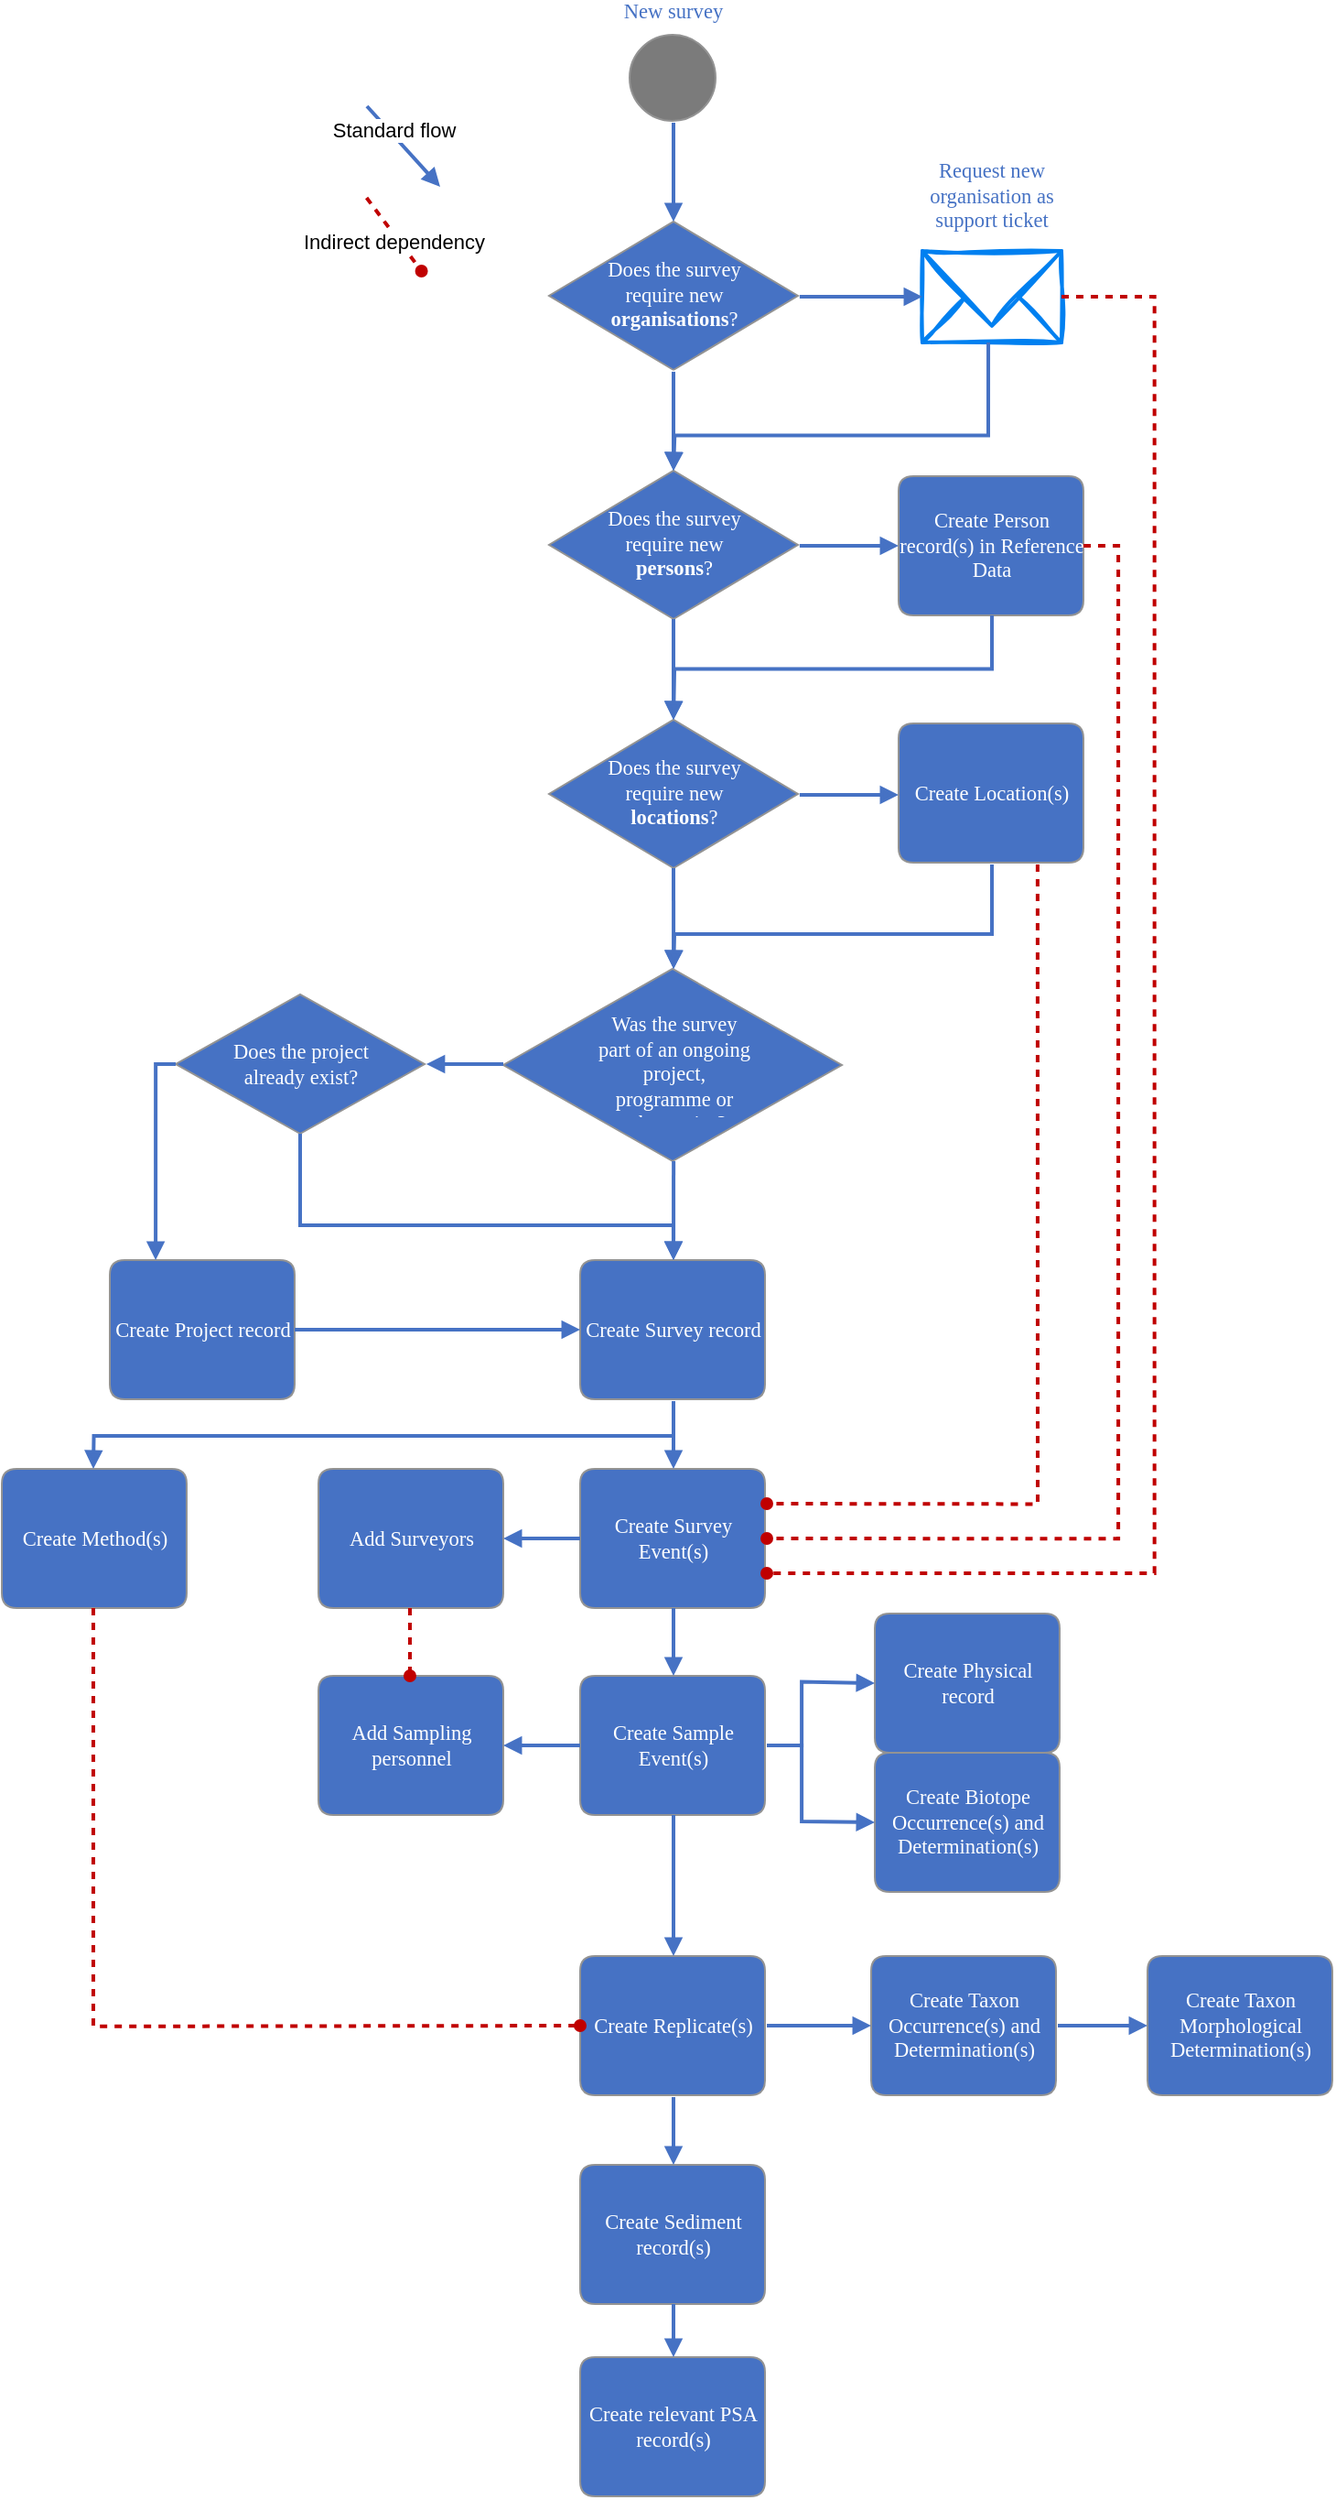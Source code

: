 <mxfile version="21.5.2" type="device">
  <diagram name="Page-1" id="dkXvwBjq5upXiVAn6bBX">
    <mxGraphModel dx="2183" dy="1175" grid="1" gridSize="10" guides="1" tooltips="1" connect="1" arrows="1" fold="1" page="1" pageScale="1" pageWidth="827" pageHeight="1169" math="0" shadow="0">
      <root>
        <mxCell id="0" />
        <mxCell id="1" parent="0" />
        <UserObject label="" tags="Flowchart" id="Hd_F8_P-idC4PMliCgXe-1">
          <mxCell style="vsdxID=1;fillColor=none;gradientColor=none;strokeColor=none;spacingTop=-1;spacingBottom=-1;spacingLeft=-1;spacingRight=-1;points=[[0.5,0.5,0],[0.5,0,0],[0.5,0.5,0],[0.5,0.5,0],[1,0.5,0]];labelBackgroundColor=none;rounded=0;html=1;whiteSpace=wrap;" vertex="1" parent="1">
            <mxGeometry x="447" y="101" width="47" height="47" as="geometry" />
          </mxCell>
        </UserObject>
        <mxCell id="Hd_F8_P-idC4PMliCgXe-2" style="vsdxID=2;fillColor=#7b7b7b;gradientColor=none;shape=stencil(vVHLDsIgEPwajiQI6RfU+h8bu22JCGRB2/69kG1iazx58DazM/vIjjBtmiCi0CplCjecbZ8nYc5Ca+snJJsLEqYTph0C4Ujh4XvmEaqzont41gkL96naodXKrGF6YSfQtUi0OXXDVlqPfJNP6usotUhYbJIUMmQb/GGrAxpRljVycDBuc1hKM2LclX8/7H9nFfB+82Cd45T2+mcspcSRmu4F);strokeColor=#939393;spacingTop=-1;spacingBottom=-1;spacingLeft=-1;spacingRight=-1;points=[[0.5,0.5,0],[0.5,0,0],[0,0.5,0],[0.5,1,0],[1,0.5,0]];labelBackgroundColor=none;rounded=0;html=1;whiteSpace=wrap;" vertex="1" parent="Hd_F8_P-idC4PMliCgXe-1">
          <mxGeometry width="47" height="47" as="geometry" />
        </mxCell>
        <mxCell id="Hd_F8_P-idC4PMliCgXe-3" value="&lt;div style=&quot;font-size: 1px&quot;&gt;&lt;font style=&quot;font-size:11.29px;font-family:Calibri;color:#4672c4;direction:ltr;letter-spacing:0px;line-height:120%;opacity:1&quot;&gt;New survey&lt;br/&gt;&lt;/font&gt;&lt;/div&gt;" style="text;vsdxID=1;fillColor=none;gradientColor=none;strokeColor=none;spacingTop=-1;spacingBottom=-1;spacingLeft=-1;spacingRight=-1;points=[[0.5,0.5,0],[0.5,0,0],[0.5,0.5,0],[0.5,0.5,0],[1,0.5,0]];labelBackgroundColor=none;rounded=0;html=1;whiteSpace=wrap;verticalAlign=top;align=center;overflow=width;;html=1;" vertex="1" parent="Hd_F8_P-idC4PMliCgXe-1">
          <mxGeometry x="-6.72" y="-18.72" width="61.83" height="19.2" as="geometry" />
        </mxCell>
        <UserObject label="" tags="Flowchart" id="Hd_F8_P-idC4PMliCgXe-4">
          <mxCell style="vsdxID=52;fillColor=none;gradientColor=none;strokeColor=none;spacingTop=-1;spacingBottom=-1;spacingLeft=-1;spacingRight=-1;points=[[0.5,0,0],[1,0.5,0],[0.5,1,0],[0,0.5,0]];labelBackgroundColor=none;rounded=0;html=1;whiteSpace=wrap;" vertex="1" parent="1">
            <mxGeometry x="403" y="339" width="136" height="81" as="geometry" />
          </mxCell>
        </UserObject>
        <mxCell id="Hd_F8_P-idC4PMliCgXe-5" style="vsdxID=53;fillColor=#4672c4;gradientColor=none;shape=stencil(nZBNDoUgDIRP0z3SeAKf3sNElEYEg/h3+wdpjIaFC3cz9OukDGC16HZWIMUSvBvVTl3QgD+QkqxWnkJUgDVg1TuvBu9W27Gf20QmNbktJRy8V4q0IsXJthDsG2YN2Qd7DS+4fGGz3Bfyc2Z2axT3J3syhjt6zvNS4hMXivUf);strokeColor=#939393;points=[[0.5,0,0],[1,0.5,0],[0.5,1,0],[0,0.5,0]];labelBackgroundColor=none;rounded=0;html=1;whiteSpace=wrap;" vertex="1" parent="Hd_F8_P-idC4PMliCgXe-4">
          <mxGeometry width="136" height="81" as="geometry" />
        </mxCell>
        <mxCell id="Hd_F8_P-idC4PMliCgXe-6" value="&lt;div style=&quot;font-size: 1px&quot;&gt;&lt;font style=&quot;font-size:11.29px;font-family:Calibri;color:#feffff;direction:ltr;letter-spacing:0px;line-height:120%;opacity:1&quot;&gt;Does the survey require new &lt;/font&gt;&lt;font style=&quot;font-size:11.29px;font-family:Calibri;color:#feffff;direction:ltr;letter-spacing:0px;line-height:120%;opacity:1&quot;&gt;&lt;b&gt;persons&lt;/b&gt;&lt;/font&gt;&lt;font style=&quot;font-size:11.29px;font-family:Calibri;color:#feffff;direction:ltr;letter-spacing:0px;line-height:120%;opacity:1&quot;&gt;?&lt;br/&gt;&lt;/font&gt;&lt;/div&gt;" style="text;vsdxID=52;fillColor=none;gradientColor=none;strokeColor=none;spacingTop=-1;spacingBottom=-1;spacingLeft=-1;spacingRight=-1;points=[[0.5,0,0],[1,0.5,0],[0.5,1,0],[0,0.5,0]];labelBackgroundColor=none;rounded=0;html=1;whiteSpace=wrap;verticalAlign=middle;align=center;overflow=width;;html=1;" vertex="1" parent="Hd_F8_P-idC4PMliCgXe-4">
          <mxGeometry x="26.02" y="11.86" width="84.66" height="57.15" as="geometry" />
        </mxCell>
        <UserObject label="" tags="Flowchart" id="Hd_F8_P-idC4PMliCgXe-7">
          <mxCell style="vsdxID=67;fillColor=none;gradientColor=none;strokeColor=none;spacingTop=-1;spacingBottom=-1;spacingLeft=-1;spacingRight=-1;points=[[0.5,0,0],[1,0.5,0],[0.5,1,0],[0,0.5,0]];labelBackgroundColor=none;rounded=0;html=1;whiteSpace=wrap;glass=0;" vertex="1" parent="1">
            <mxGeometry x="403" y="203" width="136" height="81" as="geometry" />
          </mxCell>
        </UserObject>
        <mxCell id="Hd_F8_P-idC4PMliCgXe-8" style="vsdxID=68;fillColor=#4672c4;gradientColor=none;shape=stencil(nZBNDoUgDIRP0z3SeAKf3sNElEYEg/h3+wdpjIaFC3cz9OukDGC16HZWIMUSvBvVTl3QgD+QkqxWnkJUgDVg1TuvBu9W27Gf20QmNbktJRy8V4q0IsXJthDsG2YN2Qd7DS+4fGGz3Bfyc2Z2axT3J3syhjt6zvNS4hMXivUf);strokeColor=#939393;points=[[0.5,0,0],[1,0.5,0],[0.5,1,0],[0,0.5,0]];labelBackgroundColor=none;rounded=0;html=1;whiteSpace=wrap;" vertex="1" parent="Hd_F8_P-idC4PMliCgXe-7">
          <mxGeometry width="136" height="81" as="geometry" />
        </mxCell>
        <mxCell id="Hd_F8_P-idC4PMliCgXe-9" value="&lt;div style=&quot;font-size: 1px&quot;&gt;&lt;font style=&quot;font-size:11.29px;font-family:Calibri;color:#feffff;direction:ltr;letter-spacing:0px;line-height:120%;opacity:1&quot;&gt;Does the survey require new &lt;/font&gt;&lt;font style=&quot;font-size:11.29px;font-family:Calibri;color:#feffff;direction:ltr;letter-spacing:0px;line-height:120%;opacity:1&quot;&gt;&lt;b&gt;organisations&lt;/b&gt;&lt;/font&gt;&lt;font style=&quot;font-size:11.29px;font-family:Calibri;color:#feffff;direction:ltr;letter-spacing:0px;line-height:120%;opacity:1&quot;&gt;?&lt;br/&gt;&lt;/font&gt;&lt;/div&gt;" style="text;vsdxID=67;fillColor=none;gradientColor=none;strokeColor=none;spacingTop=-1;spacingBottom=-1;spacingLeft=-1;spacingRight=-1;points=[[0.5,0,0],[1,0.5,0],[0.5,1,0],[0,0.5,0]];labelBackgroundColor=none;rounded=0;html=1;whiteSpace=wrap;verticalAlign=middle;align=center;overflow=width;;html=1;" vertex="1" parent="Hd_F8_P-idC4PMliCgXe-7">
          <mxGeometry x="26.02" y="11.86" width="84.66" height="57.15" as="geometry" />
        </mxCell>
        <UserObject label="" tags="Flowchart" id="Hd_F8_P-idC4PMliCgXe-10">
          <mxCell style="vsdxID=82;fillColor=none;gradientColor=none;strokeColor=none;spacingTop=-1;spacingBottom=-1;spacingLeft=-1;spacingRight=-1;points=[[0.5,0,0],[1,0.5,0],[0.5,1,0],[0,0.5,0]];labelBackgroundColor=none;rounded=0;html=1;whiteSpace=wrap;" vertex="1" parent="1">
            <mxGeometry x="403" y="475" width="136" height="81" as="geometry" />
          </mxCell>
        </UserObject>
        <mxCell id="Hd_F8_P-idC4PMliCgXe-11" style="vsdxID=83;fillColor=#4672c4;gradientColor=none;shape=stencil(nZBNDoUgDIRP0z3SeAKf3sNElEYEg/h3+wdpjIaFC3cz9OukDGC16HZWIMUSvBvVTl3QgD+QkqxWnkJUgDVg1TuvBu9W27Gf20QmNbktJRy8V4q0IsXJthDsG2YN2Qd7DS+4fGGz3Bfyc2Z2axT3J3syhjt6zvNS4hMXivUf);strokeColor=#939393;points=[[0.5,0,0],[1,0.5,0],[0.5,1,0],[0,0.5,0]];labelBackgroundColor=none;rounded=0;html=1;whiteSpace=wrap;" vertex="1" parent="Hd_F8_P-idC4PMliCgXe-10">
          <mxGeometry width="136" height="81" as="geometry" />
        </mxCell>
        <mxCell id="Hd_F8_P-idC4PMliCgXe-12" value="&lt;div style=&quot;font-size: 1px&quot;&gt;&lt;font style=&quot;font-size:11.29px;font-family:Calibri;color:#feffff;direction:ltr;letter-spacing:0px;line-height:120%;opacity:1&quot;&gt;Does the survey require new &lt;/font&gt;&lt;font style=&quot;font-size:11.29px;font-family:Calibri;color:#feffff;direction:ltr;letter-spacing:0px;line-height:120%;opacity:1&quot;&gt;&lt;b&gt;locations&lt;/b&gt;&lt;/font&gt;&lt;font style=&quot;font-size:11.29px;font-family:Calibri;color:#feffff;direction:ltr;letter-spacing:0px;line-height:120%;opacity:1&quot;&gt;?&lt;br/&gt;&lt;/font&gt;&lt;/div&gt;" style="text;vsdxID=82;fillColor=none;gradientColor=none;strokeColor=none;spacingTop=-1;spacingBottom=-1;spacingLeft=-1;spacingRight=-1;points=[[0.5,0,0],[1,0.5,0],[0.5,1,0],[0,0.5,0]];labelBackgroundColor=none;rounded=0;html=1;whiteSpace=wrap;verticalAlign=middle;align=center;overflow=width;;html=1;" vertex="1" parent="Hd_F8_P-idC4PMliCgXe-10">
          <mxGeometry x="26.02" y="11.86" width="84.66" height="57.15" as="geometry" />
        </mxCell>
        <UserObject label="" tags="Flowchart" id="Hd_F8_P-idC4PMliCgXe-13">
          <mxCell style="vsdxID=97;fillColor=none;gradientColor=none;strokeColor=none;spacingTop=-1;spacingBottom=-1;spacingLeft=-1;spacingRight=-1;points=[[0.5,0,0],[1,0.5,0],[0.5,1,0],[0,0.5,0]];labelBackgroundColor=none;rounded=0;html=1;whiteSpace=wrap;" vertex="1" parent="1">
            <mxGeometry x="378" y="611" width="185" height="105" as="geometry" />
          </mxCell>
        </UserObject>
        <mxCell id="Hd_F8_P-idC4PMliCgXe-14" style="vsdxID=98;fillColor=#4672c4;gradientColor=none;shape=stencil(nZBNDoUgDIRP0z3SeAKf3sNElEYEg/h3+wdpjIaFC3cz9OukDGC16HZWIMUSvBvVTl3QgD+QkqxWnkJUgDVg1TuvBu9W27Gf20QmNbktJRy8V4q0IsXJthDsG2YN2Qd7DS+4fGGz3Bfyc2Z2axT3J3syhjt6zvNS4hMXivUf);strokeColor=#939393;points=[[0.5,0,0],[1,0.5,0],[0.5,1,0],[0,0.5,0]];labelBackgroundColor=none;rounded=0;html=1;whiteSpace=wrap;" vertex="1" parent="Hd_F8_P-idC4PMliCgXe-13">
          <mxGeometry width="185" height="105" as="geometry" />
        </mxCell>
        <mxCell id="Hd_F8_P-idC4PMliCgXe-15" value="&lt;div style=&quot;font-size: 1px&quot;&gt;&lt;font style=&quot;font-size:11.29px;font-family:Calibri;color:#feffff;direction:ltr;letter-spacing:0px;line-height:120%;opacity:1&quot;&gt;Was the survey part of an ongoing project, programme or other series?&lt;br/&gt;&lt;/font&gt;&lt;/div&gt;" style="text;vsdxID=97;fillColor=none;gradientColor=none;strokeColor=none;spacingTop=-1;spacingBottom=-1;spacingLeft=-1;spacingRight=-1;points=[[0.5,0,0],[1,0.5,0],[0.5,1,0],[0,0.5,0]];labelBackgroundColor=none;rounded=0;html=1;whiteSpace=wrap;verticalAlign=middle;align=center;overflow=width;;html=1;" vertex="1" parent="Hd_F8_P-idC4PMliCgXe-13">
          <mxGeometry x="50.55" y="23.92" width="84.66" height="57.15" as="geometry" />
        </mxCell>
        <UserObject label="" tags="Flowchart" id="Hd_F8_P-idC4PMliCgXe-16">
          <mxCell style="vsdxID=112;fillColor=none;gradientColor=none;strokeColor=none;spacingTop=-1;spacingBottom=-1;spacingLeft=-1;spacingRight=-1;points=[[0,0.75,0],[0,0.5,0],[0,0.25,0],[0.25,0,0],[0.5,0,0],[0.75,0,0],[1,0.25,0],[1,0.5,0],[1,0.75,0],[0.75,1,0],[0.5,1,0],[0.25,1,0]];labelBackgroundColor=none;rounded=1;html=1;whiteSpace=wrap;" vertex="1" parent="1">
            <mxGeometry x="594" y="342" width="101" height="76" as="geometry" />
          </mxCell>
        </UserObject>
        <mxCell id="Hd_F8_P-idC4PMliCgXe-17" style="vsdxID=113;fillColor=#4672c4;gradientColor=none;shape=stencil(nZCxDsIwDES/xitKk6V7KT/AF0TUEIuQVGmgwNeT9kCqOjB0s++efdKRaQZneyathpzilUfpsiOzJ60lOE6Sy0SmJdOcY+JLivfQYe9tIbWaFe5wU020VjadjvJmaPWu0jV0HN7iYwp8wlawXt8HCvsBqJewQH/mJvgPuhFcxZdhrgRlifdodOmvKywS6jftBw==);strokeColor=#939393;spacingTop=-1;spacingBottom=-1;spacingLeft=-1;spacingRight=-1;points=[[0,0.75,0],[0,0.5,0],[0,0.25,0],[0.25,0,0],[0.5,0,0],[0.75,0,0],[1,0.25,0],[1,0.5,0],[1,0.75,0],[0.75,1,0],[0.5,1,0],[0.25,1,0]];labelBackgroundColor=none;rounded=1;html=1;whiteSpace=wrap;" vertex="1" parent="Hd_F8_P-idC4PMliCgXe-16">
          <mxGeometry width="101" height="76" as="geometry" />
        </mxCell>
        <mxCell id="Hd_F8_P-idC4PMliCgXe-18" value="&lt;div style=&quot;font-size: 1px&quot;&gt;&lt;/div&gt;" style="verticalAlign=middle;align=center;overflow=width;vsdxID=125;fillColor=none;gradientColor=none;strokeColor=none;spacingTop=-1;spacingBottom=-1;spacingLeft=-1;spacingRight=-1;points=[[0,0.75,0],[0,0.5,0],[0,0.25,0],[0.25,0,0],[0.5,0,0],[0.75,0,0],[1,0.25,0],[1,0.5,0],[1,0.75,0],[0.75,1,0],[0.5,1,0],[0.25,1,0]];labelBackgroundColor=none;rounded=0;html=1;whiteSpace=wrap;" vertex="1" parent="Hd_F8_P-idC4PMliCgXe-16">
          <mxGeometry x="5" y="5" width="14" height="14" as="geometry" />
        </mxCell>
        <mxCell id="Hd_F8_P-idC4PMliCgXe-19" value="&lt;div style=&quot;font-size: 1px&quot;&gt;&lt;font style=&quot;font-size:11.29px;font-family:Calibri;color:#feffff;direction:ltr;letter-spacing:0px;line-height:120%;opacity:1&quot;&gt;Create Person record(s) in Reference Data&lt;br/&gt;&lt;/font&gt;&lt;/div&gt;" style="text;vsdxID=112;fillColor=none;gradientColor=none;strokeColor=none;spacingTop=-1;spacingBottom=-1;spacingLeft=-1;spacingRight=-1;points=[[0,0.75,0],[0,0.5,0],[0,0.25,0],[0.25,0,0],[0.5,0,0],[0.75,0,0],[1,0.25,0],[1,0.5,0],[1,0.75,0],[0.75,1,0],[0.5,1,0],[0.25,1,0]];labelBackgroundColor=none;rounded=1;html=1;whiteSpace=wrap;verticalAlign=middle;align=center;overflow=width;;html=1;" vertex="1" parent="Hd_F8_P-idC4PMliCgXe-16">
          <mxGeometry y="-0.2" width="101.6" height="76.2" as="geometry" />
        </mxCell>
        <UserObject label="" tags="Flowchart" id="Hd_F8_P-idC4PMliCgXe-20">
          <mxCell style="vsdxID=135;fillColor=none;gradientColor=none;strokeColor=none;spacingTop=-1;spacingBottom=-1;spacingLeft=-1;spacingRight=-1;points=[[0,0.75,0],[0,0.5,0],[0,0.25,0],[0.25,0,0],[0.5,0,0],[0.75,0,0],[1,0.25,0],[1,0.5,0],[1,0.75,0],[0.75,1,0],[0.5,1,0],[0.25,1,0]];labelBackgroundColor=none;rounded=1;html=1;whiteSpace=wrap;" vertex="1" parent="1">
            <mxGeometry x="594" y="477" width="101" height="76" as="geometry" />
          </mxCell>
        </UserObject>
        <mxCell id="Hd_F8_P-idC4PMliCgXe-21" style="vsdxID=136;fillColor=#4672c4;gradientColor=none;shape=stencil(nZCxDsIwDES/xitKk6V7KT/AF0TUEIuQVGmgwNeT9kCqOjB0s++efdKRaQZneyathpzilUfpsiOzJ60lOE6Sy0SmJdOcY+JLivfQYe9tIbWaFe5wU020VjadjvJmaPWu0jV0HN7iYwp8wlawXt8HCvsBqJewQH/mJvgPuhFcxZdhrgRlifdodOmvKywS6jftBw==);strokeColor=#939393;spacingTop=-1;spacingBottom=-1;spacingLeft=-1;spacingRight=-1;points=[[0,0.75,0],[0,0.5,0],[0,0.25,0],[0.25,0,0],[0.5,0,0],[0.75,0,0],[1,0.25,0],[1,0.5,0],[1,0.75,0],[0.75,1,0],[0.5,1,0],[0.25,1,0]];labelBackgroundColor=none;rounded=1;html=1;whiteSpace=wrap;" vertex="1" parent="Hd_F8_P-idC4PMliCgXe-20">
          <mxGeometry width="101" height="76" as="geometry" />
        </mxCell>
        <mxCell id="Hd_F8_P-idC4PMliCgXe-22" value="&lt;div style=&quot;font-size: 1px&quot;&gt;&lt;/div&gt;" style="verticalAlign=middle;align=center;overflow=width;vsdxID=148;fillColor=none;gradientColor=none;strokeColor=none;spacingTop=-1;spacingBottom=-1;spacingLeft=-1;spacingRight=-1;points=[[0,0.75,0],[0,0.5,0],[0,0.25,0],[0.25,0,0],[0.5,0,0],[0.75,0,0],[1,0.25,0],[1,0.5,0],[1,0.75,0],[0.75,1,0],[0.5,1,0],[0.25,1,0]];labelBackgroundColor=none;rounded=0;html=1;whiteSpace=wrap;" vertex="1" parent="Hd_F8_P-idC4PMliCgXe-20">
          <mxGeometry x="5" y="5" width="14" height="14" as="geometry" />
        </mxCell>
        <mxCell id="Hd_F8_P-idC4PMliCgXe-23" value="&lt;div style=&quot;font-size: 1px&quot;&gt;&lt;font style=&quot;font-size:11.29px;font-family:Calibri;color:#feffff;direction:ltr;letter-spacing:0px;line-height:120%;opacity:1&quot;&gt;Create Location(s)&lt;br/&gt;&lt;/font&gt;&lt;/div&gt;" style="text;vsdxID=135;fillColor=none;gradientColor=none;strokeColor=none;spacingTop=-1;spacingBottom=-1;spacingLeft=-1;spacingRight=-1;points=[[0,0.75,0],[0,0.5,0],[0,0.25,0],[0.25,0,0],[0.5,0,0],[0.75,0,0],[1,0.25,0],[1,0.5,0],[1,0.75,0],[0.75,1,0],[0.5,1,0],[0.25,1,0]];labelBackgroundColor=none;rounded=1;html=1;whiteSpace=wrap;verticalAlign=middle;align=center;overflow=width;;html=1;" vertex="1" parent="Hd_F8_P-idC4PMliCgXe-20">
          <mxGeometry y="-0.2" width="101.6" height="76.2" as="geometry" />
        </mxCell>
        <UserObject label="" tags="Flowchart" id="Hd_F8_P-idC4PMliCgXe-24">
          <mxCell style="vsdxID=181;fillColor=none;gradientColor=none;strokeColor=none;spacingTop=-1;spacingBottom=-1;spacingLeft=-1;spacingRight=-1;points=[[0,0.75,0],[0,0.5,0],[0,0.25,0],[0.25,0,0],[0.5,0,0],[0.75,0,0],[1,0.25,0],[1,0.5,0],[1,0.75,0],[0.75,1,0],[0.5,1,0],[0.25,1,0]];labelBackgroundColor=none;rounded=1;html=1;whiteSpace=wrap;" vertex="1" parent="1">
            <mxGeometry x="420" y="770" width="101" height="76" as="geometry" />
          </mxCell>
        </UserObject>
        <mxCell id="Hd_F8_P-idC4PMliCgXe-25" style="vsdxID=182;fillColor=#4672c4;gradientColor=none;shape=stencil(nZCxDsIwDES/xitKk6V7KT/AF0TUEIuQVGmgwNeT9kCqOjB0s++efdKRaQZneyathpzilUfpsiOzJ60lOE6Sy0SmJdOcY+JLivfQYe9tIbWaFe5wU020VjadjvJmaPWu0jV0HN7iYwp8wlawXt8HCvsBqJewQH/mJvgPuhFcxZdhrgRlifdodOmvKywS6jftBw==);strokeColor=#939393;spacingTop=-1;spacingBottom=-1;spacingLeft=-1;spacingRight=-1;points=[[0,0.75,0],[0,0.5,0],[0,0.25,0],[0.25,0,0],[0.5,0,0],[0.75,0,0],[1,0.25,0],[1,0.5,0],[1,0.75,0],[0.75,1,0],[0.5,1,0],[0.25,1,0]];labelBackgroundColor=none;rounded=1;html=1;whiteSpace=wrap;" vertex="1" parent="Hd_F8_P-idC4PMliCgXe-24">
          <mxGeometry width="101" height="76" as="geometry" />
        </mxCell>
        <mxCell id="Hd_F8_P-idC4PMliCgXe-26" value="&lt;div style=&quot;font-size: 1px&quot;&gt;&lt;/div&gt;" style="verticalAlign=middle;align=center;overflow=width;vsdxID=194;fillColor=none;gradientColor=none;strokeColor=none;spacingTop=-1;spacingBottom=-1;spacingLeft=-1;spacingRight=-1;points=[[0,0.75,0],[0,0.5,0],[0,0.25,0],[0.25,0,0],[0.5,0,0],[0.75,0,0],[1,0.25,0],[1,0.5,0],[1,0.75,0],[0.75,1,0],[0.5,1,0],[0.25,1,0]];labelBackgroundColor=none;rounded=0;html=1;whiteSpace=wrap;" vertex="1" parent="Hd_F8_P-idC4PMliCgXe-24">
          <mxGeometry x="5" y="5" width="14" height="14" as="geometry" />
        </mxCell>
        <mxCell id="Hd_F8_P-idC4PMliCgXe-27" value="&lt;div style=&quot;font-size: 1px&quot;&gt;&lt;font style=&quot;font-size:11.29px;font-family:Calibri;color:#feffff;direction:ltr;letter-spacing:0px;line-height:120%;opacity:1&quot;&gt;Create Survey record&lt;br/&gt;&lt;/font&gt;&lt;/div&gt;" style="text;vsdxID=181;fillColor=none;gradientColor=none;strokeColor=none;spacingTop=-1;spacingBottom=-1;spacingLeft=-1;spacingRight=-1;points=[[0,0.75,0],[0,0.5,0],[0,0.25,0],[0.25,0,0],[0.5,0,0],[0.75,0,0],[1,0.25,0],[1,0.5,0],[1,0.75,0],[0.75,1,0],[0.5,1,0],[0.25,1,0]];labelBackgroundColor=none;rounded=1;html=1;whiteSpace=wrap;verticalAlign=middle;align=center;overflow=width;;html=1;" vertex="1" parent="Hd_F8_P-idC4PMliCgXe-24">
          <mxGeometry y="-0.2" width="101.6" height="76.2" as="geometry" />
        </mxCell>
        <UserObject label="" tags="Flowchart" id="Hd_F8_P-idC4PMliCgXe-28">
          <mxCell style="vsdxID=204;fillColor=none;gradientColor=none;strokeColor=none;spacingTop=-1;spacingBottom=-1;spacingLeft=-1;spacingRight=-1;points=[[0,0.75,0],[0,0.5,0],[0,0.25,0],[0.25,0,0],[0.5,0,0],[0.75,0,0],[1,0.25,0],[1,0.5,0],[1,0.75,0],[0.75,1,0],[0.5,1,0],[0.25,1,0]];labelBackgroundColor=none;rounded=1;html=1;whiteSpace=wrap;" vertex="1" parent="1">
            <mxGeometry x="420" y="884" width="101" height="76" as="geometry" />
          </mxCell>
        </UserObject>
        <mxCell id="Hd_F8_P-idC4PMliCgXe-29" style="vsdxID=205;fillColor=#4672c4;gradientColor=none;shape=stencil(nZCxDsIwDES/xitKk6V7KT/AF0TUEIuQVGmgwNeT9kCqOjB0s++efdKRaQZneyathpzilUfpsiOzJ60lOE6Sy0SmJdOcY+JLivfQYe9tIbWaFe5wU020VjadjvJmaPWu0jV0HN7iYwp8wlawXt8HCvsBqJewQH/mJvgPuhFcxZdhrgRlifdodOmvKywS6jftBw==);strokeColor=#939393;spacingTop=-1;spacingBottom=-1;spacingLeft=-1;spacingRight=-1;points=[[0,0.75,0],[0,0.5,0],[0,0.25,0],[0.25,0,0],[0.5,0,0],[0.75,0,0],[1,0.25,0],[1,0.5,0],[1,0.75,0],[0.75,1,0],[0.5,1,0],[0.25,1,0]];labelBackgroundColor=none;rounded=1;html=1;whiteSpace=wrap;" vertex="1" parent="Hd_F8_P-idC4PMliCgXe-28">
          <mxGeometry width="101" height="76" as="geometry" />
        </mxCell>
        <mxCell id="Hd_F8_P-idC4PMliCgXe-30" value="&lt;div style=&quot;font-size: 1px&quot;&gt;&lt;/div&gt;" style="verticalAlign=middle;align=center;overflow=width;vsdxID=217;fillColor=none;gradientColor=none;strokeColor=none;spacingTop=-1;spacingBottom=-1;spacingLeft=-1;spacingRight=-1;points=[[0,0.75,0],[0,0.5,0],[0,0.25,0],[0.25,0,0],[0.5,0,0],[0.75,0,0],[1,0.25,0],[1,0.5,0],[1,0.75,0],[0.75,1,0],[0.5,1,0],[0.25,1,0]];labelBackgroundColor=none;rounded=0;html=1;whiteSpace=wrap;" vertex="1" parent="Hd_F8_P-idC4PMliCgXe-28">
          <mxGeometry x="5" y="5" width="14" height="14" as="geometry" />
        </mxCell>
        <mxCell id="Hd_F8_P-idC4PMliCgXe-31" value="&lt;div style=&quot;font-size: 1px&quot;&gt;&lt;font style=&quot;font-size:11.29px;font-family:Calibri;color:#feffff;direction:ltr;letter-spacing:0px;line-height:120%;opacity:1&quot;&gt;Create Survey Event(s)&lt;br/&gt;&lt;/font&gt;&lt;/div&gt;" style="text;vsdxID=204;fillColor=none;gradientColor=none;strokeColor=none;spacingTop=-1;spacingBottom=-1;spacingLeft=-1;spacingRight=-1;points=[[0,0.75,0],[0,0.5,0],[0,0.25,0],[0.25,0,0],[0.5,0,0],[0.75,0,0],[1,0.25,0],[1,0.5,0],[1,0.75,0],[0.75,1,0],[0.5,1,0],[0.25,1,0]];labelBackgroundColor=none;rounded=1;html=1;whiteSpace=wrap;verticalAlign=middle;align=center;overflow=width;;html=1;" vertex="1" parent="Hd_F8_P-idC4PMliCgXe-28">
          <mxGeometry y="-0.2" width="101.6" height="76.2" as="geometry" />
        </mxCell>
        <UserObject label="" tags="Flowchart" id="Hd_F8_P-idC4PMliCgXe-32">
          <mxCell style="vsdxID=227;fillColor=none;gradientColor=none;strokeColor=none;spacingTop=-1;spacingBottom=-1;spacingLeft=-1;spacingRight=-1;points=[[0,0.75,0],[0,0.5,0],[0,0.25,0],[0.25,0,0],[0.5,0,0],[0.75,0,0],[1,0.25,0],[1,0.5,0],[1,0.75,0],[0.75,1,0],[0.5,1,0],[0.25,1,0]];labelBackgroundColor=none;rounded=1;html=1;whiteSpace=wrap;" vertex="1" parent="1">
            <mxGeometry x="104" y="884" width="101" height="76" as="geometry" />
          </mxCell>
        </UserObject>
        <mxCell id="Hd_F8_P-idC4PMliCgXe-33" style="vsdxID=228;fillColor=#4672c4;gradientColor=none;shape=stencil(nZCxDsIwDES/xitKk6V7KT/AF0TUEIuQVGmgwNeT9kCqOjB0s++efdKRaQZneyathpzilUfpsiOzJ60lOE6Sy0SmJdOcY+JLivfQYe9tIbWaFe5wU020VjadjvJmaPWu0jV0HN7iYwp8wlawXt8HCvsBqJewQH/mJvgPuhFcxZdhrgRlifdodOmvKywS6jftBw==);strokeColor=#939393;spacingTop=-1;spacingBottom=-1;spacingLeft=-1;spacingRight=-1;points=[[0,0.75,0],[0,0.5,0],[0,0.25,0],[0.25,0,0],[0.5,0,0],[0.75,0,0],[1,0.25,0],[1,0.5,0],[1,0.75,0],[0.75,1,0],[0.5,1,0],[0.25,1,0]];labelBackgroundColor=none;rounded=1;html=1;whiteSpace=wrap;" vertex="1" parent="Hd_F8_P-idC4PMliCgXe-32">
          <mxGeometry width="101" height="76" as="geometry" />
        </mxCell>
        <mxCell id="Hd_F8_P-idC4PMliCgXe-34" value="&lt;div style=&quot;font-size: 1px&quot;&gt;&lt;/div&gt;" style="verticalAlign=middle;align=center;overflow=width;vsdxID=240;fillColor=none;gradientColor=none;strokeColor=none;spacingTop=-1;spacingBottom=-1;spacingLeft=-1;spacingRight=-1;points=[[0,0.75,0],[0,0.5,0],[0,0.25,0],[0.25,0,0],[0.5,0,0],[0.75,0,0],[1,0.25,0],[1,0.5,0],[1,0.75,0],[0.75,1,0],[0.5,1,0],[0.25,1,0]];labelBackgroundColor=none;rounded=0;html=1;whiteSpace=wrap;" vertex="1" parent="Hd_F8_P-idC4PMliCgXe-32">
          <mxGeometry x="5" y="5" width="14" height="14" as="geometry" />
        </mxCell>
        <mxCell id="Hd_F8_P-idC4PMliCgXe-35" value="&lt;div style=&quot;font-size: 1px&quot;&gt;&lt;font style=&quot;font-size:11.29px;font-family:Calibri;color:#feffff;direction:ltr;letter-spacing:0px;line-height:120%;opacity:1&quot;&gt;Create Method(s)&lt;br/&gt;&lt;/font&gt;&lt;/div&gt;" style="text;vsdxID=227;fillColor=none;gradientColor=none;strokeColor=none;spacingTop=-1;spacingBottom=-1;spacingLeft=-1;spacingRight=-1;points=[[0,0.75,0],[0,0.5,0],[0,0.25,0],[0.25,0,0],[0.5,0,0],[0.75,0,0],[1,0.25,0],[1,0.5,0],[1,0.75,0],[0.75,1,0],[0.5,1,0],[0.25,1,0]];labelBackgroundColor=none;rounded=1;html=1;whiteSpace=wrap;verticalAlign=middle;align=center;overflow=width;;html=1;" vertex="1" parent="Hd_F8_P-idC4PMliCgXe-32">
          <mxGeometry y="-0.2" width="101.6" height="76.2" as="geometry" />
        </mxCell>
        <UserObject label="" BpmnName="Create Biotope Occurrence(s) and Determination(s)" tags="Flowchart" id="Hd_F8_P-idC4PMliCgXe-36">
          <mxCell style="vsdxID=250;fillColor=none;gradientColor=none;strokeColor=none;spacingTop=-1;spacingBottom=-1;spacingLeft=-1;spacingRight=-1;points=[[0,0.75,0],[0,0.5,0],[0,0.25,0],[0.25,0,0],[0.5,0,0],[0.75,0,0],[1,0.25,0],[1,0.5,0],[1,0.75,0],[0.75,1,0],[0.5,1,0],[0.25,1,0]];labelBackgroundColor=none;rounded=1;html=1;whiteSpace=wrap;" vertex="1" parent="1">
            <mxGeometry x="581" y="1039" width="101" height="76" as="geometry" />
          </mxCell>
        </UserObject>
        <mxCell id="Hd_F8_P-idC4PMliCgXe-37" style="vsdxID=251;fillColor=#4672c4;gradientColor=none;shape=stencil(nZCxDsIwDES/xitKk6V7KT/AF0TUEIuQVGmgwNeT9kCqOjB0s++efdKRaQZneyathpzilUfpsiOzJ60lOE6Sy0SmJdOcY+JLivfQYe9tIbWaFe5wU020VjadjvJmaPWu0jV0HN7iYwp8wlawXt8HCvsBqJewQH/mJvgPuhFcxZdhrgRlifdodOmvKywS6jftBw==);strokeColor=#939393;spacingTop=-1;spacingBottom=-1;spacingLeft=-1;spacingRight=-1;points=[[0,0.75,0],[0,0.5,0],[0,0.25,0],[0.25,0,0],[0.5,0,0],[0.75,0,0],[1,0.25,0],[1,0.5,0],[1,0.75,0],[0.75,1,0],[0.5,1,0],[0.25,1,0]];labelBackgroundColor=none;rounded=1;html=1;whiteSpace=wrap;" vertex="1" parent="Hd_F8_P-idC4PMliCgXe-36">
          <mxGeometry width="101" height="76" as="geometry" />
        </mxCell>
        <mxCell id="Hd_F8_P-idC4PMliCgXe-38" value="&lt;div style=&quot;font-size: 1px&quot;&gt;&lt;/div&gt;" style="verticalAlign=middle;align=center;overflow=width;vsdxID=263;fillColor=none;gradientColor=none;strokeColor=none;spacingTop=-1;spacingBottom=-1;spacingLeft=-1;spacingRight=-1;points=[[0,0.75,0],[0,0.5,0],[0,0.25,0],[0.25,0,0],[0.5,0,0],[0.75,0,0],[1,0.25,0],[1,0.5,0],[1,0.75,0],[0.75,1,0],[0.5,1,0],[0.25,1,0]];labelBackgroundColor=none;rounded=0;html=1;whiteSpace=wrap;" vertex="1" parent="Hd_F8_P-idC4PMliCgXe-36">
          <mxGeometry x="5" y="5" width="14" height="14" as="geometry" />
        </mxCell>
        <mxCell id="Hd_F8_P-idC4PMliCgXe-39" value="&lt;div style=&quot;font-size: 1px&quot;&gt;&lt;font style=&quot;font-size:11.29px;font-family:Calibri;color:#feffff;direction:ltr;letter-spacing:0px;line-height:120%;opacity:1&quot;&gt;Create Biotope Occurrence(s) and Determination(s)&lt;br/&gt;&lt;/font&gt;&lt;/div&gt;" style="text;vsdxID=250;fillColor=none;gradientColor=none;strokeColor=none;spacingTop=-1;spacingBottom=-1;spacingLeft=-1;spacingRight=-1;points=[[0,0.75,0],[0,0.5,0],[0,0.25,0],[0.25,0,0],[0.5,0,0],[0.75,0,0],[1,0.25,0],[1,0.5,0],[1,0.75,0],[0.75,1,0],[0.5,1,0],[0.25,1,0]];labelBackgroundColor=none;rounded=1;html=1;whiteSpace=wrap;verticalAlign=middle;align=center;overflow=width;;html=1;" vertex="1" parent="Hd_F8_P-idC4PMliCgXe-36">
          <mxGeometry y="-0.2" width="101.6" height="76.2" as="geometry" />
        </mxCell>
        <UserObject label="" tags="Flowchart" id="Hd_F8_P-idC4PMliCgXe-40">
          <mxCell style="vsdxID=273;fillColor=none;gradientColor=none;strokeColor=none;spacingTop=-1;spacingBottom=-1;spacingLeft=-1;spacingRight=-1;points=[[0,0.75,0],[0,0.5,0],[0,0.25,0],[0.25,0,0],[0.5,0,0],[0.75,0,0],[1,0.25,0],[1,0.5,0],[1,0.75,0],[0.75,1,0],[0.5,1,0],[0.25,1,0]];labelBackgroundColor=none;rounded=1;html=1;whiteSpace=wrap;" vertex="1" parent="1">
            <mxGeometry x="420" y="997" width="101" height="76" as="geometry" />
          </mxCell>
        </UserObject>
        <mxCell id="Hd_F8_P-idC4PMliCgXe-41" style="vsdxID=274;fillColor=#4672c4;gradientColor=none;shape=stencil(nZCxDsIwDES/xitKk6V7KT/AF0TUEIuQVGmgwNeT9kCqOjB0s++efdKRaQZneyathpzilUfpsiOzJ60lOE6Sy0SmJdOcY+JLivfQYe9tIbWaFe5wU020VjadjvJmaPWu0jV0HN7iYwp8wlawXt8HCvsBqJewQH/mJvgPuhFcxZdhrgRlifdodOmvKywS6jftBw==);strokeColor=#939393;spacingTop=-1;spacingBottom=-1;spacingLeft=-1;spacingRight=-1;points=[[0,0.75,0],[0,0.5,0],[0,0.25,0],[0.25,0,0],[0.5,0,0],[0.75,0,0],[1,0.25,0],[1,0.5,0],[1,0.75,0],[0.75,1,0],[0.5,1,0],[0.25,1,0]];labelBackgroundColor=none;rounded=1;html=1;whiteSpace=wrap;" vertex="1" parent="Hd_F8_P-idC4PMliCgXe-40">
          <mxGeometry width="101" height="76" as="geometry" />
        </mxCell>
        <mxCell id="Hd_F8_P-idC4PMliCgXe-42" value="&lt;div style=&quot;font-size: 1px&quot;&gt;&lt;/div&gt;" style="verticalAlign=middle;align=center;overflow=width;vsdxID=286;fillColor=none;gradientColor=none;strokeColor=none;spacingTop=-1;spacingBottom=-1;spacingLeft=-1;spacingRight=-1;points=[[0,0.75,0],[0,0.5,0],[0,0.25,0],[0.25,0,0],[0.5,0,0],[0.75,0,0],[1,0.25,0],[1,0.5,0],[1,0.75,0],[0.75,1,0],[0.5,1,0],[0.25,1,0]];labelBackgroundColor=none;rounded=0;html=1;whiteSpace=wrap;" vertex="1" parent="Hd_F8_P-idC4PMliCgXe-40">
          <mxGeometry x="5" y="5" width="14" height="14" as="geometry" />
        </mxCell>
        <mxCell id="Hd_F8_P-idC4PMliCgXe-43" value="&lt;div style=&quot;font-size: 1px&quot;&gt;&lt;font style=&quot;font-size:11.29px;font-family:Calibri;color:#feffff;direction:ltr;letter-spacing:0px;line-height:120%;opacity:1&quot;&gt;Create Sample Event(s)&lt;br/&gt;&lt;/font&gt;&lt;/div&gt;" style="text;vsdxID=273;fillColor=none;gradientColor=none;strokeColor=none;spacingTop=-1;spacingBottom=-1;spacingLeft=-1;spacingRight=-1;points=[[0,0.75,0],[0,0.5,0],[0,0.25,0],[0.25,0,0],[0.5,0,0],[0.75,0,0],[1,0.25,0],[1,0.5,0],[1,0.75,0],[0.75,1,0],[0.5,1,0],[0.25,1,0]];labelBackgroundColor=none;rounded=1;html=1;whiteSpace=wrap;verticalAlign=middle;align=center;overflow=width;;html=1;" vertex="1" parent="Hd_F8_P-idC4PMliCgXe-40">
          <mxGeometry y="-0.2" width="101.6" height="76.2" as="geometry" />
        </mxCell>
        <UserObject label="" tags="Flowchart" id="Hd_F8_P-idC4PMliCgXe-44">
          <mxCell style="vsdxID=296;fillColor=none;gradientColor=none;strokeColor=none;spacingTop=-1;spacingBottom=-1;spacingLeft=-1;spacingRight=-1;points=[[0,0.75,0],[0,0.5,0],[0,0.25,0],[0.25,0,0],[0.5,0,0],[0.75,0,0],[1,0.25,0],[1,0.5,0],[1,0.75,0],[0.75,1,0],[0.5,1,0],[0.25,1,0]];labelBackgroundColor=none;rounded=1;html=1;whiteSpace=wrap;" vertex="1" parent="1">
            <mxGeometry x="420" y="1150" width="101" height="76" as="geometry" />
          </mxCell>
        </UserObject>
        <mxCell id="Hd_F8_P-idC4PMliCgXe-45" style="vsdxID=297;fillColor=#4672c4;gradientColor=none;shape=stencil(nZCxDsIwDES/xitKk6V7KT/AF0TUEIuQVGmgwNeT9kCqOjB0s++efdKRaQZneyathpzilUfpsiOzJ60lOE6Sy0SmJdOcY+JLivfQYe9tIbWaFe5wU020VjadjvJmaPWu0jV0HN7iYwp8wlawXt8HCvsBqJewQH/mJvgPuhFcxZdhrgRlifdodOmvKywS6jftBw==);strokeColor=#939393;spacingTop=-1;spacingBottom=-1;spacingLeft=-1;spacingRight=-1;points=[[0,0.75,0],[0,0.5,0],[0,0.25,0],[0.25,0,0],[0.5,0,0],[0.75,0,0],[1,0.25,0],[1,0.5,0],[1,0.75,0],[0.75,1,0],[0.5,1,0],[0.25,1,0]];labelBackgroundColor=none;rounded=1;html=1;whiteSpace=wrap;" vertex="1" parent="Hd_F8_P-idC4PMliCgXe-44">
          <mxGeometry width="101" height="76" as="geometry" />
        </mxCell>
        <mxCell id="Hd_F8_P-idC4PMliCgXe-46" value="&lt;div style=&quot;font-size: 1px&quot;&gt;&lt;/div&gt;" style="verticalAlign=middle;align=center;overflow=width;vsdxID=309;fillColor=none;gradientColor=none;strokeColor=none;spacingTop=-1;spacingBottom=-1;spacingLeft=-1;spacingRight=-1;points=[[0,0.75,0],[0,0.5,0],[0,0.25,0],[0.25,0,0],[0.5,0,0],[0.75,0,0],[1,0.25,0],[1,0.5,0],[1,0.75,0],[0.75,1,0],[0.5,1,0],[0.25,1,0]];labelBackgroundColor=none;rounded=0;html=1;whiteSpace=wrap;" vertex="1" parent="Hd_F8_P-idC4PMliCgXe-44">
          <mxGeometry x="5" y="5" width="14" height="14" as="geometry" />
        </mxCell>
        <mxCell id="Hd_F8_P-idC4PMliCgXe-47" value="&lt;div style=&quot;font-size: 1px&quot;&gt;&lt;font style=&quot;font-size:11.29px;font-family:Calibri;color:#feffff;direction:ltr;letter-spacing:0px;line-height:120%;opacity:1&quot;&gt;Create Replicate(s)&lt;br/&gt;&lt;/font&gt;&lt;/div&gt;" style="text;vsdxID=296;fillColor=none;gradientColor=none;strokeColor=none;spacingTop=-1;spacingBottom=-1;spacingLeft=-1;spacingRight=-1;points=[[0,0.75,0],[0,0.5,0],[0,0.25,0],[0.25,0,0],[0.5,0,0],[0.75,0,0],[1,0.25,0],[1,0.5,0],[1,0.75,0],[0.75,1,0],[0.5,1,0],[0.25,1,0]];labelBackgroundColor=none;rounded=1;html=1;whiteSpace=wrap;verticalAlign=middle;align=center;overflow=width;;html=1;" vertex="1" parent="Hd_F8_P-idC4PMliCgXe-44">
          <mxGeometry y="-0.2" width="101.6" height="76.2" as="geometry" />
        </mxCell>
        <UserObject label="" tags="Flowchart" id="Hd_F8_P-idC4PMliCgXe-48">
          <mxCell style="vsdxID=319;fillColor=none;gradientColor=none;strokeColor=none;spacingTop=-1;spacingBottom=-1;spacingLeft=-1;spacingRight=-1;points=[[0,0.75,0],[0,0.5,0],[0,0.25,0],[0.25,0,0],[0.5,0,0],[0.75,0,0],[1,0.25,0],[1,0.5,0],[1,0.75,0],[0.75,1,0],[0.5,1,0],[0.25,1,0]];labelBackgroundColor=none;rounded=1;html=1;whiteSpace=wrap;" vertex="1" parent="1">
            <mxGeometry x="579" y="1150" width="101" height="76" as="geometry" />
          </mxCell>
        </UserObject>
        <mxCell id="Hd_F8_P-idC4PMliCgXe-49" style="vsdxID=320;fillColor=#4672c4;gradientColor=none;shape=stencil(nZCxDsIwDES/xitKk6V7KT/AF0TUEIuQVGmgwNeT9kCqOjB0s++efdKRaQZneyathpzilUfpsiOzJ60lOE6Sy0SmJdOcY+JLivfQYe9tIbWaFe5wU020VjadjvJmaPWu0jV0HN7iYwp8wlawXt8HCvsBqJewQH/mJvgPuhFcxZdhrgRlifdodOmvKywS6jftBw==);strokeColor=#939393;spacingTop=-1;spacingBottom=-1;spacingLeft=-1;spacingRight=-1;points=[[0,0.75,0],[0,0.5,0],[0,0.25,0],[0.25,0,0],[0.5,0,0],[0.75,0,0],[1,0.25,0],[1,0.5,0],[1,0.75,0],[0.75,1,0],[0.5,1,0],[0.25,1,0]];labelBackgroundColor=none;rounded=1;html=1;whiteSpace=wrap;" vertex="1" parent="Hd_F8_P-idC4PMliCgXe-48">
          <mxGeometry width="101" height="76" as="geometry" />
        </mxCell>
        <mxCell id="Hd_F8_P-idC4PMliCgXe-50" value="&lt;div style=&quot;font-size: 1px&quot;&gt;&lt;/div&gt;" style="verticalAlign=middle;align=center;overflow=width;vsdxID=332;fillColor=none;gradientColor=none;strokeColor=none;spacingTop=-1;spacingBottom=-1;spacingLeft=-1;spacingRight=-1;points=[[0,0.75,0],[0,0.5,0],[0,0.25,0],[0.25,0,0],[0.5,0,0],[0.75,0,0],[1,0.25,0],[1,0.5,0],[1,0.75,0],[0.75,1,0],[0.5,1,0],[0.25,1,0]];labelBackgroundColor=none;rounded=0;html=1;whiteSpace=wrap;" vertex="1" parent="Hd_F8_P-idC4PMliCgXe-48">
          <mxGeometry x="5" y="5" width="14" height="14" as="geometry" />
        </mxCell>
        <mxCell id="Hd_F8_P-idC4PMliCgXe-51" value="&lt;div style=&quot;font-size: 1px&quot;&gt;&lt;font style=&quot;font-size:11.29px;font-family:Calibri;color:#feffff;direction:ltr;letter-spacing:0px;line-height:120%;opacity:1&quot;&gt;Create Taxon Occurrence(s) and Determination(s)&lt;br/&gt;&lt;/font&gt;&lt;/div&gt;" style="text;vsdxID=319;fillColor=none;gradientColor=none;strokeColor=none;spacingTop=-1;spacingBottom=-1;spacingLeft=-1;spacingRight=-1;points=[[0,0.75,0],[0,0.5,0],[0,0.25,0],[0.25,0,0],[0.5,0,0],[0.75,0,0],[1,0.25,0],[1,0.5,0],[1,0.75,0],[0.75,1,0],[0.5,1,0],[0.25,1,0]];labelBackgroundColor=none;rounded=1;html=1;whiteSpace=wrap;verticalAlign=middle;align=center;overflow=width;;html=1;" vertex="1" parent="Hd_F8_P-idC4PMliCgXe-48">
          <mxGeometry y="-0.2" width="101.6" height="76.2" as="geometry" />
        </mxCell>
        <UserObject label="" tags="Flowchart" id="Hd_F8_P-idC4PMliCgXe-52">
          <mxCell style="vsdxID=342;fillColor=none;gradientColor=none;strokeColor=none;spacingTop=-1;spacingBottom=-1;spacingLeft=-1;spacingRight=-1;points=[[0,0.75,0],[0,0.5,0],[0,0.25,0],[0.25,0,0],[0.5,0,0],[0.75,0,0],[1,0.25,0],[1,0.5,0],[1,0.75,0],[0.75,1,0],[0.5,1,0],[0.25,1,0]];labelBackgroundColor=none;rounded=1;html=1;whiteSpace=wrap;" vertex="1" parent="1">
            <mxGeometry x="730" y="1150" width="101" height="76" as="geometry" />
          </mxCell>
        </UserObject>
        <mxCell id="Hd_F8_P-idC4PMliCgXe-53" style="vsdxID=343;fillColor=#4672c4;gradientColor=none;shape=stencil(nZCxDsIwDES/xitKk6V7KT/AF0TUEIuQVGmgwNeT9kCqOjB0s++efdKRaQZneyathpzilUfpsiOzJ60lOE6Sy0SmJdOcY+JLivfQYe9tIbWaFe5wU020VjadjvJmaPWu0jV0HN7iYwp8wlawXt8HCvsBqJewQH/mJvgPuhFcxZdhrgRlifdodOmvKywS6jftBw==);strokeColor=#939393;spacingTop=-1;spacingBottom=-1;spacingLeft=-1;spacingRight=-1;points=[[0,0.75,0],[0,0.5,0],[0,0.25,0],[0.25,0,0],[0.5,0,0],[0.75,0,0],[1,0.25,0],[1,0.5,0],[1,0.75,0],[0.75,1,0],[0.5,1,0],[0.25,1,0]];labelBackgroundColor=none;rounded=1;html=1;whiteSpace=wrap;" vertex="1" parent="Hd_F8_P-idC4PMliCgXe-52">
          <mxGeometry width="101" height="76" as="geometry" />
        </mxCell>
        <mxCell id="Hd_F8_P-idC4PMliCgXe-54" value="&lt;div style=&quot;font-size: 1px&quot;&gt;&lt;/div&gt;" style="verticalAlign=middle;align=center;overflow=width;vsdxID=355;fillColor=none;gradientColor=none;strokeColor=none;spacingTop=-1;spacingBottom=-1;spacingLeft=-1;spacingRight=-1;points=[[0,0.75,0],[0,0.5,0],[0,0.25,0],[0.25,0,0],[0.5,0,0],[0.75,0,0],[1,0.25,0],[1,0.5,0],[1,0.75,0],[0.75,1,0],[0.5,1,0],[0.25,1,0]];labelBackgroundColor=none;rounded=0;html=1;whiteSpace=wrap;" vertex="1" parent="Hd_F8_P-idC4PMliCgXe-52">
          <mxGeometry x="5" y="5" width="14" height="14" as="geometry" />
        </mxCell>
        <mxCell id="Hd_F8_P-idC4PMliCgXe-55" value="&lt;div style=&quot;font-size: 1px&quot;&gt;&lt;font style=&quot;font-size:11.29px;font-family:Calibri;color:#feffff;direction:ltr;letter-spacing:0px;line-height:120%;opacity:1&quot;&gt;Create Taxon Morphological Determination(s)&lt;br/&gt;&lt;/font&gt;&lt;/div&gt;" style="text;vsdxID=342;fillColor=none;gradientColor=none;strokeColor=none;spacingTop=-1;spacingBottom=-1;spacingLeft=-1;spacingRight=-1;points=[[0,0.75,0],[0,0.5,0],[0,0.25,0],[0.25,0,0],[0.5,0,0],[0.75,0,0],[1,0.25,0],[1,0.5,0],[1,0.75,0],[0.75,1,0],[0.5,1,0],[0.25,1,0]];labelBackgroundColor=none;rounded=1;html=1;whiteSpace=wrap;verticalAlign=middle;align=center;overflow=width;;html=1;" vertex="1" parent="Hd_F8_P-idC4PMliCgXe-52">
          <mxGeometry y="-0.2" width="101.6" height="76.2" as="geometry" />
        </mxCell>
        <UserObject label="" tags="Flowchart" id="Hd_F8_P-idC4PMliCgXe-56">
          <mxCell style="vsdxID=365;fillColor=none;gradientColor=none;strokeColor=none;spacingTop=-1;spacingBottom=-1;spacingLeft=-1;spacingRight=-1;points=[[0,0.75,0],[0,0.5,0],[0,0.25,0],[0.25,0,0],[0.5,0,0],[0.75,0,0],[1,0.25,0],[1,0.5,0],[1,0.75,0],[0.75,1,0],[0.5,1,0],[0.25,1,0]];labelBackgroundColor=none;rounded=1;html=1;whiteSpace=wrap;" vertex="1" parent="1">
            <mxGeometry x="420" y="1264" width="101" height="76" as="geometry" />
          </mxCell>
        </UserObject>
        <mxCell id="Hd_F8_P-idC4PMliCgXe-57" style="vsdxID=366;fillColor=#4672c4;gradientColor=none;shape=stencil(nZCxDsIwDES/xitKk6V7KT/AF0TUEIuQVGmgwNeT9kCqOjB0s++efdKRaQZneyathpzilUfpsiOzJ60lOE6Sy0SmJdOcY+JLivfQYe9tIbWaFe5wU020VjadjvJmaPWu0jV0HN7iYwp8wlawXt8HCvsBqJewQH/mJvgPuhFcxZdhrgRlifdodOmvKywS6jftBw==);strokeColor=#939393;spacingTop=-1;spacingBottom=-1;spacingLeft=-1;spacingRight=-1;points=[[0,0.75,0],[0,0.5,0],[0,0.25,0],[0.25,0,0],[0.5,0,0],[0.75,0,0],[1,0.25,0],[1,0.5,0],[1,0.75,0],[0.75,1,0],[0.5,1,0],[0.25,1,0]];labelBackgroundColor=none;rounded=1;html=1;whiteSpace=wrap;" vertex="1" parent="Hd_F8_P-idC4PMliCgXe-56">
          <mxGeometry width="101" height="76" as="geometry" />
        </mxCell>
        <mxCell id="Hd_F8_P-idC4PMliCgXe-58" value="&lt;div style=&quot;font-size: 1px&quot;&gt;&lt;/div&gt;" style="verticalAlign=middle;align=center;overflow=width;vsdxID=378;fillColor=none;gradientColor=none;strokeColor=none;spacingTop=-1;spacingBottom=-1;spacingLeft=-1;spacingRight=-1;points=[[0,0.75,0],[0,0.5,0],[0,0.25,0],[0.25,0,0],[0.5,0,0],[0.75,0,0],[1,0.25,0],[1,0.5,0],[1,0.75,0],[0.75,1,0],[0.5,1,0],[0.25,1,0]];labelBackgroundColor=none;rounded=0;html=1;whiteSpace=wrap;" vertex="1" parent="Hd_F8_P-idC4PMliCgXe-56">
          <mxGeometry x="5" y="5" width="14" height="14" as="geometry" />
        </mxCell>
        <mxCell id="Hd_F8_P-idC4PMliCgXe-59" value="&lt;div style=&quot;font-size: 1px&quot;&gt;&lt;font style=&quot;font-size:11.29px;font-family:Calibri;color:#feffff;direction:ltr;letter-spacing:0px;line-height:120%;opacity:1&quot;&gt;Create Sediment record(s)&lt;br/&gt;&lt;/font&gt;&lt;/div&gt;" style="text;vsdxID=365;fillColor=none;gradientColor=none;strokeColor=none;spacingTop=-1;spacingBottom=-1;spacingLeft=-1;spacingRight=-1;points=[[0,0.75,0],[0,0.5,0],[0,0.25,0],[0.25,0,0],[0.5,0,0],[0.75,0,0],[1,0.25,0],[1,0.5,0],[1,0.75,0],[0.75,1,0],[0.5,1,0],[0.25,1,0]];labelBackgroundColor=none;rounded=1;html=1;whiteSpace=wrap;verticalAlign=middle;align=center;overflow=width;;html=1;" vertex="1" parent="Hd_F8_P-idC4PMliCgXe-56">
          <mxGeometry y="-0.2" width="101.6" height="76.2" as="geometry" />
        </mxCell>
        <UserObject label="" tags="Flowchart" id="Hd_F8_P-idC4PMliCgXe-60">
          <mxCell style="vsdxID=388;fillColor=none;gradientColor=none;strokeColor=none;spacingTop=-1;spacingBottom=-1;spacingLeft=-1;spacingRight=-1;points=[[0,0.75,0],[0,0.5,0],[0,0.25,0],[0.25,0,0],[0.5,0,0],[0.75,0,0],[1,0.25,0],[1,0.5,0],[1,0.75,0],[0.75,1,0],[0.5,1,0],[0.25,1,0]];labelBackgroundColor=none;rounded=1;html=1;whiteSpace=wrap;" vertex="1" parent="1">
            <mxGeometry x="420" y="1369" width="101" height="76" as="geometry" />
          </mxCell>
        </UserObject>
        <mxCell id="Hd_F8_P-idC4PMliCgXe-61" style="vsdxID=389;fillColor=#4672c4;gradientColor=none;shape=stencil(nZCxDsIwDES/xitKk6V7KT/AF0TUEIuQVGmgwNeT9kCqOjB0s++efdKRaQZneyathpzilUfpsiOzJ60lOE6Sy0SmJdOcY+JLivfQYe9tIbWaFe5wU020VjadjvJmaPWu0jV0HN7iYwp8wlawXt8HCvsBqJewQH/mJvgPuhFcxZdhrgRlifdodOmvKywS6jftBw==);strokeColor=#939393;spacingTop=-1;spacingBottom=-1;spacingLeft=-1;spacingRight=-1;points=[[0,0.75,0],[0,0.5,0],[0,0.25,0],[0.25,0,0],[0.5,0,0],[0.75,0,0],[1,0.25,0],[1,0.5,0],[1,0.75,0],[0.75,1,0],[0.5,1,0],[0.25,1,0]];labelBackgroundColor=none;rounded=1;html=1;whiteSpace=wrap;" vertex="1" parent="Hd_F8_P-idC4PMliCgXe-60">
          <mxGeometry width="101" height="76" as="geometry" />
        </mxCell>
        <mxCell id="Hd_F8_P-idC4PMliCgXe-62" value="&lt;div style=&quot;font-size: 1px&quot;&gt;&lt;/div&gt;" style="verticalAlign=middle;align=center;overflow=width;vsdxID=401;fillColor=none;gradientColor=none;strokeColor=none;spacingTop=-1;spacingBottom=-1;spacingLeft=-1;spacingRight=-1;points=[[0,0.75,0],[0,0.5,0],[0,0.25,0],[0.25,0,0],[0.5,0,0],[0.75,0,0],[1,0.25,0],[1,0.5,0],[1,0.75,0],[0.75,1,0],[0.5,1,0],[0.25,1,0]];labelBackgroundColor=none;rounded=0;html=1;whiteSpace=wrap;" vertex="1" parent="Hd_F8_P-idC4PMliCgXe-60">
          <mxGeometry x="5" y="5" width="14" height="14" as="geometry" />
        </mxCell>
        <mxCell id="Hd_F8_P-idC4PMliCgXe-63" value="&lt;div style=&quot;font-size: 1px&quot;&gt;&lt;font style=&quot;font-size:11.29px;font-family:Calibri;color:#feffff;direction:ltr;letter-spacing:0px;line-height:120%;opacity:1&quot;&gt;Create relevant PSA record(s)&lt;br/&gt;&lt;/font&gt;&lt;/div&gt;" style="text;vsdxID=388;fillColor=none;gradientColor=none;strokeColor=none;spacingTop=-1;spacingBottom=-1;spacingLeft=-1;spacingRight=-1;points=[[0,0.75,0],[0,0.5,0],[0,0.25,0],[0.25,0,0],[0.5,0,0],[0.75,0,0],[1,0.25,0],[1,0.5,0],[1,0.75,0],[0.75,1,0],[0.5,1,0],[0.25,1,0]];labelBackgroundColor=none;rounded=1;html=1;whiteSpace=wrap;verticalAlign=middle;align=center;overflow=width;;html=1;" vertex="1" parent="Hd_F8_P-idC4PMliCgXe-60">
          <mxGeometry y="-0.2" width="101.6" height="76.2" as="geometry" />
        </mxCell>
        <UserObject label="&lt;div style=&quot;font-size: 1px&quot;&gt;&lt;font style=&quot;font-size:11.29px;font-family:Calibri;color:#4672c4;direction:ltr;letter-spacing:0px;line-height:120%;opacity:1&quot;&gt;Request new organisation as support ticket&lt;br&gt;&lt;/font&gt;&lt;/div&gt;" tags="Flowchart" id="Hd_F8_P-idC4PMliCgXe-64">
          <mxCell style="verticalAlign=top;align=center;overflow=width;vsdxID=411;fillColor=none;gradientColor=none;shape=mxgraph.ios7.icons.mail;strokeColor=#0080F0;points=[[0.47,1,0]];labelBackgroundColor=none;rounded=0;html=1;whiteSpace=wrap;verticalLabelPosition=top;strokeWidth=2;shadow=0;dashed=0;labelPosition=center;spacingTop=0;spacingBottom=6;sketch=1;curveFitting=1;jiggle=2;" vertex="1" parent="1">
            <mxGeometry x="607" y="219" width="76" height="50" as="geometry" />
          </mxCell>
        </UserObject>
        <UserObject label="&lt;div style=&quot;font-size: 1px&quot;&gt;&lt;font style=&quot;font-size:11.29px;font-family:Calibri;color:#345593;direction:ltr;letter-spacing:0px;line-height:120%;opacity:1&quot;&gt;No&lt;br/&gt;&lt;/font&gt;&lt;/div&gt;" tags="Connector" id="Hd_F8_P-idC4PMliCgXe-65">
          <mxCell style="vsdxID=421;edgeStyle=none;startArrow=none;endArrow=block;startSize=5;endSize=5;strokeColor=#4672c4;spacingTop=0;spacingBottom=0;spacingLeft=0;spacingRight=0;verticalAlign=middle;html=1;labelBackgroundColor=#ffffff;rounded=0;align=center;overflow=width;strokeWidth=2;" edge="1" parent="1">
            <mxGeometry relative="1" as="geometry">
              <mxPoint x="10" y="-13" as="offset" />
              <Array as="points" />
              <mxPoint x="471" y="420" as="sourcePoint" />
              <mxPoint x="471" y="475" as="targetPoint" />
            </mxGeometry>
          </mxCell>
        </UserObject>
        <UserObject label="" tags="Flowchart" id="Hd_F8_P-idC4PMliCgXe-66">
          <mxCell style="vsdxID=474;fillColor=none;gradientColor=none;strokeColor=none;spacingTop=-1;spacingBottom=-1;spacingLeft=-1;spacingRight=-1;points=[[0.5,0,0],[1,0.5,0],[0.5,1,0],[0,0.5,0]];labelBackgroundColor=none;rounded=0;html=1;whiteSpace=wrap;strokeWidth=2;" vertex="1" parent="1">
            <mxGeometry x="199" y="625" width="136" height="76" as="geometry" />
          </mxCell>
        </UserObject>
        <mxCell id="Hd_F8_P-idC4PMliCgXe-67" style="vsdxID=475;fillColor=#4672c4;gradientColor=none;shape=stencil(nZBNDoUgDIRP0z3SeAKf3sNElEYEg/h3+wdpjIaFC3cz9OukDGC16HZWIMUSvBvVTl3QgD+QkqxWnkJUgDVg1TuvBu9W27Gf20QmNbktJRy8V4q0IsXJthDsG2YN2Qd7DS+4fGGz3Bfyc2Z2axT3J3syhjt6zvNS4hMXivUf);strokeColor=#939393;points=[[0.5,0,0],[1,0.5,0],[0.5,1,0],[0,0.5,0]];labelBackgroundColor=none;rounded=0;html=1;whiteSpace=wrap;" vertex="1" parent="Hd_F8_P-idC4PMliCgXe-66">
          <mxGeometry width="136" height="76" as="geometry" />
        </mxCell>
        <mxCell id="Hd_F8_P-idC4PMliCgXe-68" value="&lt;div style=&quot;font-size: 1px&quot;&gt;&lt;font style=&quot;font-size:11.29px;font-family:Calibri;color:#feffff;direction:ltr;letter-spacing:0px;line-height:120%;opacity:1&quot;&gt;Does the project already exist?&lt;br/&gt;&lt;/font&gt;&lt;/div&gt;" style="text;vsdxID=474;fillColor=none;gradientColor=none;strokeColor=none;spacingTop=-1;spacingBottom=-1;spacingLeft=-1;spacingRight=-1;points=[[0.5,0,0],[1,0.5,0],[0.5,1,0],[0,0.5,0]];labelBackgroundColor=none;rounded=0;html=1;whiteSpace=wrap;verticalAlign=middle;align=center;overflow=width;;html=1;" vertex="1" parent="Hd_F8_P-idC4PMliCgXe-66">
          <mxGeometry x="26.02" y="9.33" width="84.66" height="57.15" as="geometry" />
        </mxCell>
        <UserObject label="" tags="Flowchart" id="Hd_F8_P-idC4PMliCgXe-69">
          <mxCell style="vsdxID=490;fillColor=none;gradientColor=none;strokeColor=none;spacingTop=-1;spacingBottom=-1;spacingLeft=-1;spacingRight=-1;points=[[0,0.75,0],[0,0.5,0],[0,0.25,0],[0.25,0,0],[0.5,0,0],[0.75,0,0],[1,0.25,0],[1,0.5,0],[1,0.75,0],[0.75,1,0],[0.5,1,0],[0.25,1,0]];labelBackgroundColor=none;rounded=1;html=1;whiteSpace=wrap;" vertex="1" parent="1">
            <mxGeometry x="163" y="770" width="101" height="76" as="geometry" />
          </mxCell>
        </UserObject>
        <mxCell id="Hd_F8_P-idC4PMliCgXe-70" style="vsdxID=491;fillColor=#4672c4;gradientColor=none;shape=stencil(nZCxDsIwDES/xitKk6V7KT/AF0TUEIuQVGmgwNeT9kCqOjB0s++efdKRaQZneyathpzilUfpsiOzJ60lOE6Sy0SmJdOcY+JLivfQYe9tIbWaFe5wU020VjadjvJmaPWu0jV0HN7iYwp8wlawXt8HCvsBqJewQH/mJvgPuhFcxZdhrgRlifdodOmvKywS6jftBw==);strokeColor=#939393;spacingTop=-1;spacingBottom=-1;spacingLeft=-1;spacingRight=-1;points=[[0,0.75,0],[0,0.5,0],[0,0.25,0],[0.25,0,0],[0.5,0,0],[0.75,0,0],[1,0.25,0],[1,0.5,0],[1,0.75,0],[0.75,1,0],[0.5,1,0],[0.25,1,0]];labelBackgroundColor=none;rounded=1;html=1;whiteSpace=wrap;" vertex="1" parent="Hd_F8_P-idC4PMliCgXe-69">
          <mxGeometry width="101" height="76" as="geometry" />
        </mxCell>
        <mxCell id="Hd_F8_P-idC4PMliCgXe-71" value="&lt;div style=&quot;font-size: 1px&quot;&gt;&lt;/div&gt;" style="verticalAlign=middle;align=center;overflow=width;vsdxID=503;fillColor=none;gradientColor=none;strokeColor=none;spacingTop=-1;spacingBottom=-1;spacingLeft=-1;spacingRight=-1;points=[[0,0.75,0],[0,0.5,0],[0,0.25,0],[0.25,0,0],[0.5,0,0],[0.75,0,0],[1,0.25,0],[1,0.5,0],[1,0.75,0],[0.75,1,0],[0.5,1,0],[0.25,1,0]];labelBackgroundColor=none;rounded=0;html=1;whiteSpace=wrap;" vertex="1" parent="Hd_F8_P-idC4PMliCgXe-69">
          <mxGeometry x="5" y="5" width="14" height="14" as="geometry" />
        </mxCell>
        <mxCell id="Hd_F8_P-idC4PMliCgXe-72" value="&lt;div style=&quot;font-size: 1px&quot;&gt;&lt;font style=&quot;font-size:11.29px;font-family:Calibri;color:#feffff;direction:ltr;letter-spacing:0px;line-height:120%;opacity:1&quot;&gt;Create Project record&lt;br/&gt;&lt;/font&gt;&lt;/div&gt;" style="text;vsdxID=490;fillColor=none;gradientColor=none;strokeColor=none;spacingTop=-1;spacingBottom=-1;spacingLeft=-1;spacingRight=-1;points=[[0,0.75,0],[0,0.5,0],[0,0.25,0],[0.25,0,0],[0.5,0,0],[0.75,0,0],[1,0.25,0],[1,0.5,0],[1,0.75,0],[0.75,1,0],[0.5,1,0],[0.25,1,0]];labelBackgroundColor=none;rounded=1;html=1;whiteSpace=wrap;verticalAlign=middle;align=center;overflow=width;;html=1;" vertex="1" parent="Hd_F8_P-idC4PMliCgXe-69">
          <mxGeometry y="-0.2" width="101.6" height="76.2" as="geometry" />
        </mxCell>
        <UserObject label="" tags="Flowchart" id="Hd_F8_P-idC4PMliCgXe-73">
          <mxCell style="vsdxID=532;fillColor=none;gradientColor=none;strokeColor=none;spacingTop=-1;spacingBottom=-1;spacingLeft=-1;spacingRight=-1;points=[[0,0.75,0],[0,0.5,0],[0,0.25,0],[0.25,0,0],[0.5,0,0],[0.75,0,0],[1,0.25,0],[1,0.5,0],[1,0.75,0],[0.75,1,0],[0.5,1,0],[0.25,1,0]];labelBackgroundColor=none;rounded=1;html=1;whiteSpace=wrap;" vertex="1" parent="1">
            <mxGeometry x="277" y="884" width="101" height="76" as="geometry" />
          </mxCell>
        </UserObject>
        <mxCell id="Hd_F8_P-idC4PMliCgXe-74" style="vsdxID=533;fillColor=#4672c4;gradientColor=none;shape=stencil(nZCxDsIwDES/xitKk6V7KT/AF0TUEIuQVGmgwNeT9kCqOjB0s++efdKRaQZneyathpzilUfpsiOzJ60lOE6Sy0SmJdOcY+JLivfQYe9tIbWaFe5wU020VjadjvJmaPWu0jV0HN7iYwp8wlawXt8HCvsBqJewQH/mJvgPuhFcxZdhrgRlifdodOmvKywS6jftBw==);strokeColor=#939393;spacingTop=-1;spacingBottom=-1;spacingLeft=-1;spacingRight=-1;points=[[0,0.75,0],[0,0.5,0],[0,0.25,0],[0.25,0,0],[0.5,0,0],[0.75,0,0],[1,0.25,0],[1,0.5,0],[1,0.75,0],[0.75,1,0],[0.5,1,0],[0.25,1,0]];labelBackgroundColor=none;rounded=1;html=1;whiteSpace=wrap;" vertex="1" parent="Hd_F8_P-idC4PMliCgXe-73">
          <mxGeometry width="101" height="76" as="geometry" />
        </mxCell>
        <mxCell id="Hd_F8_P-idC4PMliCgXe-75" value="&lt;div style=&quot;font-size: 1px&quot;&gt;&lt;/div&gt;" style="verticalAlign=middle;align=center;overflow=width;vsdxID=545;fillColor=none;gradientColor=none;strokeColor=none;spacingTop=-1;spacingBottom=-1;spacingLeft=-1;spacingRight=-1;points=[[0,0.75,0],[0,0.5,0],[0,0.25,0],[0.25,0,0],[0.5,0,0],[0.75,0,0],[1,0.25,0],[1,0.5,0],[1,0.75,0],[0.75,1,0],[0.5,1,0],[0.25,1,0]];labelBackgroundColor=none;rounded=0;html=1;whiteSpace=wrap;" vertex="1" parent="Hd_F8_P-idC4PMliCgXe-73">
          <mxGeometry x="5" y="5" width="14" height="14" as="geometry" />
        </mxCell>
        <mxCell id="Hd_F8_P-idC4PMliCgXe-76" value="&lt;div style=&quot;font-size: 1px&quot;&gt;&lt;font style=&quot;font-size:11.29px;font-family:Calibri;color:#feffff;direction:ltr;letter-spacing:0px;line-height:120%;opacity:1&quot;&gt;Add Surveyors&lt;br/&gt;&lt;/font&gt;&lt;/div&gt;" style="text;vsdxID=532;fillColor=none;gradientColor=none;strokeColor=none;spacingTop=-1;spacingBottom=-1;spacingLeft=-1;spacingRight=-1;points=[[0,0.75,0],[0,0.5,0],[0,0.25,0],[0.25,0,0],[0.5,0,0],[0.75,0,0],[1,0.25,0],[1,0.5,0],[1,0.75,0],[0.75,1,0],[0.5,1,0],[0.25,1,0]];labelBackgroundColor=none;rounded=1;html=1;whiteSpace=wrap;verticalAlign=middle;align=center;overflow=width;;html=1;" vertex="1" parent="Hd_F8_P-idC4PMliCgXe-73">
          <mxGeometry y="-0.2" width="101.6" height="76.2" as="geometry" />
        </mxCell>
        <UserObject label="" tags="Flowchart" id="Hd_F8_P-idC4PMliCgXe-77">
          <mxCell style="vsdxID=555;fillColor=none;gradientColor=none;strokeColor=none;spacingTop=-1;spacingBottom=-1;spacingLeft=-1;spacingRight=-1;points=[[0,0.75,0],[0,0.5,0],[0,0.25,0],[0.25,0,0],[0.5,0,0],[0.75,0,0],[1,0.25,0],[1,0.5,0],[1,0.75,0],[0.75,1,0],[0.5,1,0],[0.25,1,0]];labelBackgroundColor=none;rounded=1;html=1;whiteSpace=wrap;" vertex="1" parent="1">
            <mxGeometry x="277" y="997" width="101" height="76" as="geometry" />
          </mxCell>
        </UserObject>
        <mxCell id="Hd_F8_P-idC4PMliCgXe-78" style="vsdxID=556;fillColor=#4672c4;gradientColor=none;shape=stencil(nZCxDsIwDES/xitKk6V7KT/AF0TUEIuQVGmgwNeT9kCqOjB0s++efdKRaQZneyathpzilUfpsiOzJ60lOE6Sy0SmJdOcY+JLivfQYe9tIbWaFe5wU020VjadjvJmaPWu0jV0HN7iYwp8wlawXt8HCvsBqJewQH/mJvgPuhFcxZdhrgRlifdodOmvKywS6jftBw==);strokeColor=#939393;spacingTop=-1;spacingBottom=-1;spacingLeft=-1;spacingRight=-1;points=[[0,0.75,0],[0,0.5,0],[0,0.25,0],[0.25,0,0],[0.5,0,0],[0.75,0,0],[1,0.25,0],[1,0.5,0],[1,0.75,0],[0.75,1,0],[0.5,1,0],[0.25,1,0]];labelBackgroundColor=none;rounded=1;html=1;whiteSpace=wrap;" vertex="1" parent="Hd_F8_P-idC4PMliCgXe-77">
          <mxGeometry width="101" height="76" as="geometry" />
        </mxCell>
        <mxCell id="Hd_F8_P-idC4PMliCgXe-79" value="&lt;div style=&quot;font-size: 1px&quot;&gt;&lt;/div&gt;" style="verticalAlign=middle;align=center;overflow=width;vsdxID=568;fillColor=none;gradientColor=none;strokeColor=none;spacingTop=-1;spacingBottom=-1;spacingLeft=-1;spacingRight=-1;points=[[0,0.75,0],[0,0.5,0],[0,0.25,0],[0.25,0,0],[0.5,0,0],[0.75,0,0],[1,0.25,0],[1,0.5,0],[1,0.75,0],[0.75,1,0],[0.5,1,0],[0.25,1,0]];labelBackgroundColor=none;rounded=0;html=1;whiteSpace=wrap;" vertex="1" parent="Hd_F8_P-idC4PMliCgXe-77">
          <mxGeometry x="5" y="5" width="14" height="14" as="geometry" />
        </mxCell>
        <mxCell id="Hd_F8_P-idC4PMliCgXe-80" value="&lt;div style=&quot;font-size: 1px&quot;&gt;&lt;font style=&quot;font-size:11.29px;font-family:Calibri;color:#feffff;direction:ltr;letter-spacing:0px;line-height:120%;opacity:1&quot;&gt;Add Sampling personnel&lt;br/&gt;&lt;/font&gt;&lt;/div&gt;" style="text;vsdxID=555;fillColor=none;gradientColor=none;strokeColor=none;spacingTop=-1;spacingBottom=-1;spacingLeft=-1;spacingRight=-1;points=[[0,0.75,0],[0,0.5,0],[0,0.25,0],[0.25,0,0],[0.5,0,0],[0.75,0,0],[1,0.25,0],[1,0.5,0],[1,0.75,0],[0.75,1,0],[0.5,1,0],[0.25,1,0]];labelBackgroundColor=none;rounded=1;html=1;whiteSpace=wrap;verticalAlign=middle;align=center;overflow=width;;html=1;" vertex="1" parent="Hd_F8_P-idC4PMliCgXe-77">
          <mxGeometry y="-0.2" width="101.6" height="76.2" as="geometry" />
        </mxCell>
        <UserObject label="" tags="Flowchart" id="Hd_F8_P-idC4PMliCgXe-81">
          <mxCell style="vsdxID=581;fillColor=none;gradientColor=none;strokeColor=none;spacingTop=-1;spacingBottom=-1;spacingLeft=-1;spacingRight=-1;points=[[0,0.75,0],[0,0.5,0],[0,0.25,0],[0.25,0,0],[0.5,0,0],[0.75,0,0],[1,0.25,0],[1,0.5,0],[1,0.75,0],[0.75,1,0],[0.5,1,0],[0.25,1,0]];labelBackgroundColor=none;rounded=1;html=1;whiteSpace=wrap;" vertex="1" parent="1">
            <mxGeometry x="581" y="963" width="101" height="76" as="geometry" />
          </mxCell>
        </UserObject>
        <mxCell id="Hd_F8_P-idC4PMliCgXe-82" style="vsdxID=582;fillColor=#4672c4;gradientColor=none;shape=stencil(nZCxDsIwDES/xitKk6V7KT/AF0TUEIuQVGmgwNeT9kCqOjB0s++efdKRaQZneyathpzilUfpsiOzJ60lOE6Sy0SmJdOcY+JLivfQYe9tIbWaFe5wU020VjadjvJmaPWu0jV0HN7iYwp8wlawXt8HCvsBqJewQH/mJvgPuhFcxZdhrgRlifdodOmvKywS6jftBw==);strokeColor=#939393;spacingTop=-1;spacingBottom=-1;spacingLeft=-1;spacingRight=-1;points=[[0,0.75,0],[0,0.5,0],[0,0.25,0],[0.25,0,0],[0.5,0,0],[0.75,0,0],[1,0.25,0],[1,0.5,0],[1,0.75,0],[0.75,1,0],[0.5,1,0],[0.25,1,0]];labelBackgroundColor=none;rounded=1;html=1;whiteSpace=wrap;" vertex="1" parent="Hd_F8_P-idC4PMliCgXe-81">
          <mxGeometry width="101" height="76" as="geometry" />
        </mxCell>
        <mxCell id="Hd_F8_P-idC4PMliCgXe-83" value="&lt;div style=&quot;font-size: 1px&quot;&gt;&lt;/div&gt;" style="verticalAlign=middle;align=center;overflow=width;vsdxID=594;fillColor=none;gradientColor=none;strokeColor=none;spacingTop=-1;spacingBottom=-1;spacingLeft=-1;spacingRight=-1;points=[[0,0.75,0],[0,0.5,0],[0,0.25,0],[0.25,0,0],[0.5,0,0],[0.75,0,0],[1,0.25,0],[1,0.5,0],[1,0.75,0],[0.75,1,0],[0.5,1,0],[0.25,1,0]];labelBackgroundColor=none;rounded=0;html=1;whiteSpace=wrap;" vertex="1" parent="Hd_F8_P-idC4PMliCgXe-81">
          <mxGeometry x="5" y="5" width="14" height="14" as="geometry" />
        </mxCell>
        <mxCell id="Hd_F8_P-idC4PMliCgXe-84" value="&lt;div style=&quot;font-size: 1px&quot;&gt;&lt;p style=&quot;text-align:center;margin-left:0;margin-right:0;margin-top:0px;margin-bottom:0px;text-indent:0;vertical-align:middle;direction:ltr;&quot;&gt;&lt;font style=&quot;font-size:11.29px;font-family:Calibri;color:#feffff;direction:ltr;letter-spacing:0px;line-height:120%;opacity:1&quot;&gt;Create Physical record&lt;br/&gt;&lt;/font&gt;&lt;/p&gt;&lt;/div&gt;" style="text;vsdxID=581;fillColor=none;gradientColor=none;strokeColor=none;spacingTop=-1;spacingBottom=-1;spacingLeft=-1;spacingRight=-1;points=[[0,0.75,0],[0,0.5,0],[0,0.25,0],[0.25,0,0],[0.5,0,0],[0.75,0,0],[1,0.25,0],[1,0.5,0],[1,0.75,0],[0.75,1,0],[0.5,1,0],[0.25,1,0]];labelBackgroundColor=none;rounded=1;html=1;whiteSpace=wrap;verticalAlign=middle;align=center;overflow=width;;html=1;" vertex="1" parent="Hd_F8_P-idC4PMliCgXe-81">
          <mxGeometry y="-0.2" width="101.6" height="76.2" as="geometry" />
        </mxCell>
        <UserObject label="" tags="Connector" id="Hd_F8_P-idC4PMliCgXe-85">
          <mxCell style="vsdxID=580;edgeStyle=none;dashed=1;dashPattern=2.00 2.00;startArrow=none;endArrow=oval;startSize=5;endSize=5;strokeColor=#c00000;spacingTop=0;spacingBottom=0;spacingLeft=0;spacingRight=0;verticalAlign=middle;html=1;labelBackgroundColor=#ffffff;rounded=0;exitX=0.495;exitY=1;exitDx=0;exitDy=0;exitPerimeter=0;entryX=0.495;entryY=0;entryDx=0;entryDy=0;entryPerimeter=0;strokeWidth=2;" edge="1" parent="1" source="Hd_F8_P-idC4PMliCgXe-73" target="Hd_F8_P-idC4PMliCgXe-78">
            <mxGeometry relative="1" as="geometry">
              <mxPoint x="12" y="-1" as="offset" />
              <Array as="points" />
            </mxGeometry>
          </mxCell>
        </UserObject>
        <UserObject label="" tags="Connector" id="Hd_F8_P-idC4PMliCgXe-86">
          <mxCell style="vsdxID=579;edgeStyle=none;startArrow=none;endArrow=block;startSize=5;endSize=5;strokeColor=#4672c4;spacingTop=0;spacingBottom=0;spacingLeft=0;spacingRight=0;verticalAlign=middle;html=1;labelBackgroundColor=#ffffff;rounded=0;exitX=0;exitY=0.5;exitDx=0;exitDy=0;exitPerimeter=0;entryX=1;entryY=0.5;entryDx=0;entryDy=0;entryPerimeter=0;strokeWidth=2;" edge="1" parent="1" source="Hd_F8_P-idC4PMliCgXe-40" target="Hd_F8_P-idC4PMliCgXe-78">
            <mxGeometry relative="1" as="geometry">
              <mxPoint x="-1" as="offset" />
              <Array as="points" />
            </mxGeometry>
          </mxCell>
        </UserObject>
        <UserObject label="" tags="Connector" id="Hd_F8_P-idC4PMliCgXe-87">
          <mxCell style="vsdxID=578;edgeStyle=none;startArrow=none;endArrow=block;startSize=5;endSize=5;strokeColor=#4672c4;spacingTop=0;spacingBottom=0;spacingLeft=0;spacingRight=0;verticalAlign=middle;html=1;labelBackgroundColor=#ffffff;rounded=0;exitX=0;exitY=0.5;exitDx=0;exitDy=0;exitPerimeter=0;entryX=1;entryY=0.5;entryDx=0;entryDy=0;entryPerimeter=0;strokeWidth=2;" edge="1" parent="1" source="Hd_F8_P-idC4PMliCgXe-28" target="Hd_F8_P-idC4PMliCgXe-74">
            <mxGeometry relative="1" as="geometry">
              <mxPoint x="-1" as="offset" />
              <Array as="points" />
            </mxGeometry>
          </mxCell>
        </UserObject>
        <UserObject label="" tags="Connector" id="Hd_F8_P-idC4PMliCgXe-88">
          <mxCell style="vsdxID=527;edgeStyle=none;startArrow=none;endArrow=block;startSize=5;endSize=5;strokeColor=#4672c4;spacingTop=0;spacingBottom=0;spacingLeft=0;spacingRight=0;verticalAlign=middle;html=1;labelBackgroundColor=#ffffff;rounded=0;exitX=0.505;exitY=1;exitDx=0;exitDy=0;exitPerimeter=0;entryX=0.505;entryY=0;entryDx=0;entryDy=0;entryPerimeter=0;strokeWidth=2;" edge="1" parent="1" source="Hd_F8_P-idC4PMliCgXe-56" target="Hd_F8_P-idC4PMliCgXe-61">
            <mxGeometry relative="1" as="geometry">
              <mxPoint x="12" y="-1" as="offset" />
              <Array as="points" />
            </mxGeometry>
          </mxCell>
        </UserObject>
        <UserObject label="" tags="Connector" id="Hd_F8_P-idC4PMliCgXe-89">
          <mxCell style="vsdxID=526;edgeStyle=none;startArrow=none;endArrow=block;startSize=5;endSize=5;strokeColor=#4672c4;spacingTop=0;spacingBottom=0;spacingLeft=0;spacingRight=0;verticalAlign=middle;html=1;labelBackgroundColor=#ffffff;rounded=0;exitX=0.505;exitY=1.013;exitDx=0;exitDy=0;exitPerimeter=0;entryX=0.505;entryY=0;entryDx=0;entryDy=0;entryPerimeter=0;strokeWidth=2;" edge="1" parent="1" source="Hd_F8_P-idC4PMliCgXe-44" target="Hd_F8_P-idC4PMliCgXe-57">
            <mxGeometry relative="1" as="geometry">
              <mxPoint x="12" y="-1" as="offset" />
              <Array as="points" />
            </mxGeometry>
          </mxCell>
        </UserObject>
        <UserObject label="" tags="Connector" id="Hd_F8_P-idC4PMliCgXe-90">
          <mxCell style="vsdxID=525;edgeStyle=none;startArrow=none;endArrow=block;startSize=5;endSize=5;strokeColor=#4672c4;spacingTop=0;spacingBottom=0;spacingLeft=0;spacingRight=0;verticalAlign=middle;html=1;labelBackgroundColor=#ffffff;rounded=0;exitX=1.01;exitY=0.5;exitDx=0;exitDy=0;exitPerimeter=0;entryX=0;entryY=0.5;entryDx=0;entryDy=0;entryPerimeter=0;strokeWidth=2;" edge="1" parent="1" source="Hd_F8_P-idC4PMliCgXe-48" target="Hd_F8_P-idC4PMliCgXe-53">
            <mxGeometry relative="1" as="geometry">
              <mxPoint x="-1" as="offset" />
              <Array as="points" />
            </mxGeometry>
          </mxCell>
        </UserObject>
        <UserObject label="" tags="Connector" id="Hd_F8_P-idC4PMliCgXe-91">
          <mxCell style="vsdxID=524;edgeStyle=none;startArrow=none;endArrow=block;startSize=5;endSize=5;strokeColor=#4672c4;spacingTop=0;spacingBottom=0;spacingLeft=0;spacingRight=0;verticalAlign=middle;html=1;labelBackgroundColor=#ffffff;rounded=0;exitX=1.01;exitY=0.5;exitDx=0;exitDy=0;exitPerimeter=0;entryX=0;entryY=0.5;entryDx=0;entryDy=0;entryPerimeter=0;strokeWidth=2;" edge="1" parent="1" source="Hd_F8_P-idC4PMliCgXe-44" target="Hd_F8_P-idC4PMliCgXe-49">
            <mxGeometry relative="1" as="geometry">
              <mxPoint x="-1" as="offset" />
              <Array as="points" />
            </mxGeometry>
          </mxCell>
        </UserObject>
        <UserObject label="" tags="Connector" id="Hd_F8_P-idC4PMliCgXe-92">
          <mxCell style="vsdxID=523;edgeStyle=none;startArrow=none;endArrow=block;startSize=5;endSize=5;strokeColor=#4672c4;spacingTop=0;spacingBottom=0;spacingLeft=0;spacingRight=0;verticalAlign=middle;html=1;labelBackgroundColor=#ffffff;rounded=0;exitX=0.505;exitY=1;exitDx=0;exitDy=0;exitPerimeter=0;entryX=0.505;entryY=0;entryDx=0;entryDy=0;entryPerimeter=0;strokeWidth=2;" edge="1" parent="1" source="Hd_F8_P-idC4PMliCgXe-40" target="Hd_F8_P-idC4PMliCgXe-45">
            <mxGeometry relative="1" as="geometry">
              <mxPoint x="12" as="offset" />
              <Array as="points" />
            </mxGeometry>
          </mxCell>
        </UserObject>
        <UserObject label="" tags="Connector" id="Hd_F8_P-idC4PMliCgXe-93">
          <mxCell style="vsdxID=521;edgeStyle=none;startArrow=none;endArrow=block;startSize=5;endSize=5;strokeColor=#4672c4;spacingTop=0;spacingBottom=0;spacingLeft=0;spacingRight=0;verticalAlign=middle;html=1;labelBackgroundColor=#ffffff;rounded=0;exitX=0.505;exitY=1;exitDx=0;exitDy=0;exitPerimeter=0;entryX=0.505;entryY=0;entryDx=0;entryDy=0;entryPerimeter=0;strokeWidth=2;" edge="1" parent="1" source="Hd_F8_P-idC4PMliCgXe-28" target="Hd_F8_P-idC4PMliCgXe-41">
            <mxGeometry relative="1" as="geometry">
              <mxPoint x="12" y="-1" as="offset" />
              <Array as="points" />
            </mxGeometry>
          </mxCell>
        </UserObject>
        <UserObject label="" tags="Connector" id="Hd_F8_P-idC4PMliCgXe-94">
          <mxCell style="vsdxID=519;edgeStyle=none;startArrow=none;endArrow=block;startSize=5;endSize=5;strokeColor=#4672c4;spacingTop=0;spacingBottom=0;spacingLeft=0;spacingRight=0;verticalAlign=middle;html=1;labelBackgroundColor=#ffffff;rounded=0;exitX=0.505;exitY=1.013;exitDx=0;exitDy=0;exitPerimeter=0;entryX=0.505;entryY=0;entryDx=0;entryDy=0;entryPerimeter=0;strokeWidth=2;" edge="1" parent="1" source="Hd_F8_P-idC4PMliCgXe-24" target="Hd_F8_P-idC4PMliCgXe-29">
            <mxGeometry relative="1" as="geometry">
              <mxPoint x="12" y="-1" as="offset" />
              <Array as="points" />
            </mxGeometry>
          </mxCell>
        </UserObject>
        <UserObject label="" tags="Connector" id="Hd_F8_P-idC4PMliCgXe-95">
          <mxCell style="vsdxID=518;edgeStyle=none;startArrow=none;endArrow=block;startSize=5;endSize=5;strokeColor=#4672c4;spacingTop=0;spacingBottom=0;spacingLeft=0;spacingRight=0;verticalAlign=middle;html=1;labelBackgroundColor=#ffffff;rounded=0;exitX=1;exitY=0.5;exitDx=0;exitDy=0;exitPerimeter=0;entryX=0;entryY=0.5;entryDx=0;entryDy=0;entryPerimeter=0;strokeWidth=2;" edge="1" parent="1" source="Hd_F8_P-idC4PMliCgXe-69" target="Hd_F8_P-idC4PMliCgXe-25">
            <mxGeometry relative="1" as="geometry">
              <mxPoint as="offset" />
              <Array as="points" />
            </mxGeometry>
          </mxCell>
        </UserObject>
        <UserObject label="&lt;div style=&quot;font-size: 1px&quot;&gt;&lt;font style=&quot;font-size:11.29px;font-family:Calibri;color:#345593;direction:ltr;letter-spacing:0px;line-height:120%;opacity:1&quot;&gt;No&lt;br/&gt;&lt;/font&gt;&lt;/div&gt;" tags="Connector" id="Hd_F8_P-idC4PMliCgXe-96">
          <mxCell style="vsdxID=515;edgeStyle=none;startArrow=none;endArrow=block;startSize=5;endSize=5;strokeColor=#4672c4;spacingTop=0;spacingBottom=0;spacingLeft=0;spacingRight=0;verticalAlign=middle;html=1;labelBackgroundColor=#ffffff;rounded=0;align=center;overflow=width;exitX=0.503;exitY=1;exitDx=0;exitDy=0;exitPerimeter=0;entryX=0.505;entryY=0;entryDx=0;entryDy=0;entryPerimeter=0;strokeWidth=2;" edge="1" parent="1" source="Hd_F8_P-idC4PMliCgXe-13" target="Hd_F8_P-idC4PMliCgXe-24">
            <mxGeometry relative="1" as="geometry">
              <mxPoint x="13" y="-11" as="offset" />
              <Array as="points" />
            </mxGeometry>
          </mxCell>
        </UserObject>
        <UserObject label="&lt;div style=&quot;font-size: 1px&quot;&gt;&lt;font style=&quot;font-size:11.29px;font-family:Calibri;color:#345593;direction:ltr;letter-spacing:0px;line-height:120%;opacity:1&quot;&gt;Yes&lt;br/&gt;&lt;/font&gt;&lt;/div&gt;" tags="Connector" id="Hd_F8_P-idC4PMliCgXe-97">
          <mxCell style="vsdxID=489;edgeStyle=none;startArrow=none;endArrow=block;startSize=5;endSize=5;strokeColor=#4672c4;spacingTop=0;spacingBottom=0;spacingLeft=0;spacingRight=0;verticalAlign=middle;html=1;labelBackgroundColor=#ffffff;rounded=0;align=center;overflow=width;exitX=0;exitY=0.495;exitDx=0;exitDy=0;exitPerimeter=0;entryX=1.007;entryY=0.5;entryDx=0;entryDy=0;entryPerimeter=0;strokeWidth=2;" edge="1" parent="1" source="Hd_F8_P-idC4PMliCgXe-13" target="Hd_F8_P-idC4PMliCgXe-67">
            <mxGeometry relative="1" as="geometry">
              <mxPoint x="7" y="-1" as="offset" />
              <Array as="points" />
            </mxGeometry>
          </mxCell>
        </UserObject>
        <UserObject label="&lt;div style=&quot;font-size: 1px&quot;&gt;&lt;font style=&quot;font-size:11.29px;font-family:Calibri;color:#345593;direction:ltr;letter-spacing:0px;line-height:120%;opacity:1&quot;&gt;Yes&lt;br/&gt;&lt;/font&gt;&lt;/div&gt;" tags="Connector" id="Hd_F8_P-idC4PMliCgXe-98">
          <mxCell style="vsdxID=425;edgeStyle=none;startArrow=none;endArrow=block;startSize=5;endSize=5;strokeColor=#4672c4;spacingTop=0;spacingBottom=0;spacingLeft=0;spacingRight=0;verticalAlign=middle;html=1;labelBackgroundColor=#ffffff;rounded=0;align=center;overflow=width;exitX=1.007;exitY=0.506;exitDx=0;exitDy=0;exitPerimeter=0;entryX=0;entryY=0.513;entryDx=0;entryDy=0;entryPerimeter=0;strokeWidth=2;" edge="1" parent="1" source="Hd_F8_P-idC4PMliCgXe-10" target="Hd_F8_P-idC4PMliCgXe-21">
            <mxGeometry relative="1" as="geometry">
              <mxPoint x="-14" y="-1" as="offset" />
              <Array as="points" />
            </mxGeometry>
          </mxCell>
        </UserObject>
        <UserObject label="&lt;div style=&quot;font-size: 1px&quot;&gt;&lt;font style=&quot;font-size:11.29px;font-family:Calibri;color:#345593;direction:ltr;letter-spacing:0px;line-height:120%;opacity:1&quot;&gt;No&lt;br/&gt;&lt;/font&gt;&lt;/div&gt;" tags="Connector" id="Hd_F8_P-idC4PMliCgXe-99">
          <mxCell style="vsdxID=423;edgeStyle=none;startArrow=none;endArrow=block;startSize=5;endSize=5;strokeColor=#4672c4;spacingTop=0;spacingBottom=0;spacingLeft=0;spacingRight=0;verticalAlign=middle;html=1;labelBackgroundColor=#ffffff;rounded=0;align=center;overflow=width;exitX=0.5;exitY=1;exitDx=0;exitDy=0;exitPerimeter=0;entryX=0.503;entryY=0;entryDx=0;entryDy=0;entryPerimeter=0;strokeWidth=2;" edge="1" parent="1" source="Hd_F8_P-idC4PMliCgXe-10" target="Hd_F8_P-idC4PMliCgXe-14">
            <mxGeometry relative="1" as="geometry">
              <mxPoint x="13" y="-9" as="offset" />
              <Array as="points" />
            </mxGeometry>
          </mxCell>
        </UserObject>
        <UserObject label="&lt;div style=&quot;font-size: 1px&quot;&gt;&lt;font style=&quot;font-size:11.29px;font-family:Calibri;color:#345593;direction:ltr;letter-spacing:0px;line-height:120%;opacity:1&quot;&gt;Yes&lt;br/&gt;&lt;/font&gt;&lt;/div&gt;" tags="Connector" id="Hd_F8_P-idC4PMliCgXe-100">
          <mxCell style="vsdxID=418;edgeStyle=none;startArrow=none;endArrow=block;startSize=5;endSize=5;strokeColor=#4672c4;spacingTop=0;spacingBottom=0;spacingLeft=0;spacingRight=0;verticalAlign=middle;html=1;labelBackgroundColor=#ffffff;rounded=0;align=center;overflow=width;exitX=1.007;exitY=0.506;exitDx=0;exitDy=0;exitPerimeter=0;entryX=0;entryY=0.5;entryDx=0;entryDy=0;entryPerimeter=0;strokeWidth=2;" edge="1" parent="1" source="Hd_F8_P-idC4PMliCgXe-4" target="Hd_F8_P-idC4PMliCgXe-17">
            <mxGeometry relative="1" as="geometry">
              <mxPoint x="-17" y="-2" as="offset" />
              <Array as="points" />
            </mxGeometry>
          </mxCell>
        </UserObject>
        <UserObject label="" tags="Connector" id="Hd_F8_P-idC4PMliCgXe-101">
          <mxCell style="vsdxID=412;edgeStyle=none;startArrow=none;endArrow=block;startSize=5;endSize=5;strokeColor=#4672c4;spacingTop=0;spacingBottom=0;spacingLeft=0;spacingRight=0;verticalAlign=middle;html=1;labelBackgroundColor=#ffffff;rounded=0;exitX=0.511;exitY=1.021;exitDx=0;exitDy=0;exitPerimeter=0;entryX=0.5;entryY=0;entryDx=0;entryDy=0;entryPerimeter=0;strokeWidth=2;" edge="1" parent="1" source="Hd_F8_P-idC4PMliCgXe-1" target="Hd_F8_P-idC4PMliCgXe-8">
            <mxGeometry relative="1" as="geometry">
              <mxPoint x="12" as="offset" />
              <Array as="points" />
            </mxGeometry>
          </mxCell>
        </UserObject>
        <UserObject label="&lt;div style=&quot;font-size: 1px&quot;&gt;&lt;font style=&quot;font-size:11.29px;font-family:Calibri;color:#345593;direction:ltr;letter-spacing:0px;line-height:120%;opacity:1&quot;&gt;Yes&lt;br/&gt;&lt;/font&gt;&lt;/div&gt;" tags="Connector" id="Hd_F8_P-idC4PMliCgXe-102">
          <mxCell style="vsdxID=413;edgeStyle=none;startArrow=none;endArrow=block;startSize=5;endSize=5;strokeColor=#4672c4;spacingTop=0;spacingBottom=0;spacingLeft=0;spacingRight=0;verticalAlign=middle;html=1;labelBackgroundColor=#ffffff;rounded=0;align=center;overflow=width;exitX=1.007;exitY=0.506;exitDx=0;exitDy=0;exitPerimeter=0;entryX=0;entryY=0.5;entryDx=0;entryDy=0;entryPerimeter=0;strokeWidth=2;" edge="1" parent="1" source="Hd_F8_P-idC4PMliCgXe-7" target="Hd_F8_P-idC4PMliCgXe-64">
            <mxGeometry relative="1" as="geometry">
              <mxPoint x="-26" y="-3" as="offset" />
              <Array as="points">
                <mxPoint x="559.05" y="244" />
                <mxPoint x="559.05" y="244.01" />
              </Array>
            </mxGeometry>
          </mxCell>
        </UserObject>
        <UserObject label="&lt;div style=&quot;font-size: 1px&quot;&gt;&lt;font style=&quot;font-size:11.29px;font-family:Calibri;color:#345593;direction:ltr;letter-spacing:0px;line-height:120%;opacity:1&quot;&gt;No&lt;br/&gt;&lt;/font&gt;&lt;/div&gt;" tags="Connector" id="Hd_F8_P-idC4PMliCgXe-103">
          <mxCell style="vsdxID=417;edgeStyle=none;startArrow=none;endArrow=block;startSize=5;endSize=5;strokeColor=#4672c4;spacingTop=0;spacingBottom=0;spacingLeft=0;spacingRight=0;verticalAlign=middle;html=1;labelBackgroundColor=#ffffff;rounded=0;align=center;overflow=width;exitX=0.5;exitY=1.012;exitDx=0;exitDy=0;exitPerimeter=0;entryX=0.5;entryY=0;entryDx=0;entryDy=0;entryPerimeter=0;strokeWidth=2;" edge="1" parent="1" source="Hd_F8_P-idC4PMliCgXe-7" target="Hd_F8_P-idC4PMliCgXe-4">
            <mxGeometry relative="1" as="geometry">
              <mxPoint x="13" y="-9" as="offset" />
              <Array as="points" />
            </mxGeometry>
          </mxCell>
        </UserObject>
        <UserObject label="" tags="Connector" id="Hd_F8_P-idC4PMliCgXe-104">
          <mxCell style="vsdxID=606;edgeStyle=none;startArrow=none;endArrow=block;startSize=5;endSize=5;strokeColor=#4672c4;spacingTop=0;spacingBottom=0;spacingLeft=0;spacingRight=0;verticalAlign=middle;html=1;labelBackgroundColor=#ffffff;rounded=0;exitX=1.01;exitY=0.5;exitDx=0;exitDy=0;exitPerimeter=0;entryX=0;entryY=0.5;entryDx=0;entryDy=0;entryPerimeter=0;strokeWidth=2;" edge="1" parent="1" source="Hd_F8_P-idC4PMliCgXe-40" target="Hd_F8_P-idC4PMliCgXe-81">
            <mxGeometry relative="1" as="geometry">
              <mxPoint as="offset" />
              <Array as="points">
                <mxPoint x="541.05" y="1035" />
                <mxPoint x="541.05" y="1000.28" />
              </Array>
            </mxGeometry>
          </mxCell>
        </UserObject>
        <UserObject label="" tags="Connector" id="Hd_F8_P-idC4PMliCgXe-105">
          <mxCell style="vsdxID=605;edgeStyle=none;startArrow=none;endArrow=block;startSize=5;endSize=5;strokeColor=#4672c4;spacingTop=0;spacingBottom=0;spacingLeft=0;spacingRight=0;verticalAlign=middle;html=1;labelBackgroundColor=#ffffff;rounded=0;exitX=1.01;exitY=0.5;exitDx=0;exitDy=0;exitPerimeter=0;entryX=0;entryY=0.5;entryDx=0;entryDy=0;entryPerimeter=0;strokeWidth=2;" edge="1" parent="1" source="Hd_F8_P-idC4PMliCgXe-40" target="Hd_F8_P-idC4PMliCgXe-36">
            <mxGeometry relative="1" as="geometry">
              <mxPoint as="offset" />
              <Array as="points">
                <mxPoint x="541.05" y="1035" />
                <mxPoint x="541.05" y="1076.47" />
              </Array>
            </mxGeometry>
          </mxCell>
        </UserObject>
        <UserObject label="" tags="Connector" id="Hd_F8_P-idC4PMliCgXe-106">
          <mxCell style="vsdxID=531;edgeStyle=none;dashed=1;dashPattern=2.00 2.00;startArrow=none;endArrow=oval;startSize=5;endSize=5;strokeColor=#c00000;spacingTop=0;spacingBottom=0;spacingLeft=0;spacingRight=0;verticalAlign=middle;html=1;labelBackgroundColor=#ffffff;rounded=0;exitX=1;exitY=0.5;exitDx=0;exitDy=0;exitPerimeter=0;entryX=1.01;entryY=0.75;entryDx=0;entryDy=0;entryPerimeter=0;strokeWidth=2;" edge="1" parent="1" source="Hd_F8_P-idC4PMliCgXe-64" target="Hd_F8_P-idC4PMliCgXe-28">
            <mxGeometry relative="1" as="geometry">
              <mxPoint y="-1" as="offset" />
              <Array as="points">
                <mxPoint x="733.83" y="244" />
                <mxPoint x="733.83" y="940.98" />
              </Array>
            </mxGeometry>
          </mxCell>
        </UserObject>
        <UserObject label="" tags="Connector" id="Hd_F8_P-idC4PMliCgXe-107">
          <mxCell style="vsdxID=530;edgeStyle=none;dashed=1;dashPattern=2.00 2.00;startArrow=none;endArrow=oval;startSize=5;endSize=5;strokeColor=#c00000;spacingTop=0;spacingBottom=0;spacingLeft=0;spacingRight=0;verticalAlign=middle;html=1;labelBackgroundColor=#ffffff;rounded=0;exitX=1;exitY=0.5;exitDx=0;exitDy=0;exitPerimeter=0;entryX=1.01;entryY=0.5;entryDx=0;entryDy=0;entryPerimeter=0;strokeWidth=2;" edge="1" parent="1" source="Hd_F8_P-idC4PMliCgXe-16" target="Hd_F8_P-idC4PMliCgXe-28">
            <mxGeometry relative="1" as="geometry">
              <mxPoint y="-1" as="offset" />
              <Array as="points">
                <mxPoint x="714.05" y="380" />
                <mxPoint x="714.05" y="922.15" />
              </Array>
            </mxGeometry>
          </mxCell>
        </UserObject>
        <UserObject label="" tags="Connector" id="Hd_F8_P-idC4PMliCgXe-108">
          <mxCell style="vsdxID=529;edgeStyle=none;dashed=1;dashPattern=2.00 2.00;startArrow=none;endArrow=oval;startSize=5;endSize=5;strokeColor=#c00000;spacingTop=0;spacingBottom=0;spacingLeft=0;spacingRight=0;verticalAlign=middle;html=1;labelBackgroundColor=#ffffff;rounded=0;exitX=0.752;exitY=1.013;exitDx=0;exitDy=0;exitPerimeter=0;entryX=1.01;entryY=0.25;entryDx=0;entryDy=0;entryPerimeter=0;strokeWidth=2;" edge="1" parent="1" source="Hd_F8_P-idC4PMliCgXe-20" target="Hd_F8_P-idC4PMliCgXe-28">
            <mxGeometry relative="1" as="geometry">
              <mxPoint y="-1" as="offset" />
              <Array as="points">
                <mxPoint x="670" y="903.22" />
              </Array>
            </mxGeometry>
          </mxCell>
        </UserObject>
        <UserObject label="&lt;div style=&quot;font-size: 1px&quot;&gt;&lt;/div&gt;" tags="Connector" id="Hd_F8_P-idC4PMliCgXe-109">
          <mxCell style="vsdxID=528;edgeStyle=none;dashed=1;dashPattern=2.00 2.00;startArrow=none;endArrow=oval;startSize=5;endSize=5;strokeColor=#c00000;spacingTop=0;spacingBottom=0;spacingLeft=0;spacingRight=0;verticalAlign=middle;html=1;labelBackgroundColor=#ffffff;rounded=0;align=center;overflow=width;exitX=0.495;exitY=1;exitDx=0;exitDy=0;exitPerimeter=0;entryX=0;entryY=0.5;entryDx=0;entryDy=0;entryPerimeter=0;strokeWidth=2;" edge="1" parent="1" source="Hd_F8_P-idC4PMliCgXe-32" target="Hd_F8_P-idC4PMliCgXe-44">
            <mxGeometry relative="1" as="geometry">
              <mxPoint as="offset" />
              <Array as="points">
                <mxPoint x="154" y="1188.41" />
              </Array>
            </mxGeometry>
          </mxCell>
        </UserObject>
        <UserObject label="" tags="Connector" id="Hd_F8_P-idC4PMliCgXe-110">
          <mxCell style="vsdxID=520;edgeStyle=none;startArrow=none;endArrow=block;startSize=5;endSize=5;strokeColor=#4672c4;spacingTop=0;spacingBottom=0;spacingLeft=0;spacingRight=0;verticalAlign=middle;html=1;labelBackgroundColor=#ffffff;rounded=0;exitX=0.505;exitY=1.013;exitDx=0;exitDy=0;exitPerimeter=0;entryX=0.495;entryY=0;entryDx=0;entryDy=0;entryPerimeter=0;strokeWidth=2;" edge="1" parent="1" source="Hd_F8_P-idC4PMliCgXe-24" target="Hd_F8_P-idC4PMliCgXe-32">
            <mxGeometry relative="1" as="geometry">
              <mxPoint as="offset" />
              <Array as="points">
                <mxPoint x="471" y="866.05" />
                <mxPoint x="154.27" y="866.05" />
              </Array>
            </mxGeometry>
          </mxCell>
        </UserObject>
        <UserObject label="&lt;div style=&quot;font-size: 1px&quot;&gt;&lt;font style=&quot;font-size:11.29px;font-family:Calibri;color:#345593;direction:ltr;letter-spacing:0px;line-height:120%;opacity:1&quot;&gt;Yes&lt;br/&gt;&lt;/font&gt;&lt;/div&gt;" tags="Connector" id="Hd_F8_P-idC4PMliCgXe-111">
          <mxCell style="vsdxID=516;edgeStyle=none;startArrow=none;endArrow=block;startSize=5;endSize=5;strokeColor=#4672c4;spacingTop=0;spacingBottom=0;spacingLeft=0;spacingRight=0;verticalAlign=middle;html=1;labelBackgroundColor=#ffffff;rounded=0;align=center;overflow=width;exitX=0.5;exitY=1;exitDx=0;exitDy=0;exitPerimeter=0;entryX=0.505;entryY=0;entryDx=0;entryDy=0;entryPerimeter=0;strokeWidth=2;" edge="1" parent="1" source="Hd_F8_P-idC4PMliCgXe-66" target="Hd_F8_P-idC4PMliCgXe-24">
            <mxGeometry relative="1" as="geometry">
              <mxPoint x="-86" y="-33" as="offset" />
              <Array as="points">
                <mxPoint x="267" y="751" />
                <mxPoint x="470.95" y="751" />
              </Array>
            </mxGeometry>
          </mxCell>
        </UserObject>
        <UserObject label="&lt;div style=&quot;font-size: 1px&quot;&gt;&lt;font style=&quot;font-size:11.29px;font-family:Calibri;color:#345593;direction:ltr;letter-spacing:0px;line-height:120%;opacity:1&quot;&gt;No&lt;br/&gt;&lt;/font&gt;&lt;/div&gt;" tags="Connector" id="Hd_F8_P-idC4PMliCgXe-112">
          <mxCell style="vsdxID=514;edgeStyle=none;startArrow=none;endArrow=block;startSize=5;endSize=5;strokeColor=#4672c4;spacingTop=0;spacingBottom=0;spacingLeft=0;spacingRight=0;verticalAlign=middle;html=1;labelBackgroundColor=#ffffff;rounded=0;align=center;overflow=width;exitX=0;exitY=0.5;exitDx=0;exitDy=0;exitPerimeter=0;entryX=0.248;entryY=0;entryDx=0;entryDy=0;entryPerimeter=0;strokeWidth=2;" edge="1" parent="1" source="Hd_F8_P-idC4PMliCgXe-66" target="Hd_F8_P-idC4PMliCgXe-69">
            <mxGeometry relative="1" as="geometry">
              <mxPoint x="-9" y="-23" as="offset" />
              <Array as="points">
                <mxPoint x="188.07" y="663" />
              </Array>
            </mxGeometry>
          </mxCell>
        </UserObject>
        <UserObject label="" tags="Connector" id="Hd_F8_P-idC4PMliCgXe-113">
          <mxCell style="vsdxID=427;edgeStyle=none;startArrow=none;endArrow=block;startSize=5;endSize=5;strokeColor=#4672c4;spacingTop=0;spacingBottom=0;spacingLeft=0;spacingRight=0;verticalAlign=middle;html=1;labelBackgroundColor=#ffffff;rounded=0;exitX=0.505;exitY=1.013;exitDx=0;exitDy=0;exitPerimeter=0;entryX=0.503;entryY=0;entryDx=0;entryDy=0;entryPerimeter=0;strokeWidth=2;" edge="1" parent="1" source="Hd_F8_P-idC4PMliCgXe-20" target="Hd_F8_P-idC4PMliCgXe-13">
            <mxGeometry relative="1" as="geometry">
              <mxPoint x="-1" as="offset" />
              <Array as="points">
                <mxPoint x="645" y="592.02" />
                <mxPoint x="471.5" y="592.02" />
              </Array>
            </mxGeometry>
          </mxCell>
        </UserObject>
        <UserObject label="" tags="Connector" id="Hd_F8_P-idC4PMliCgXe-114">
          <mxCell style="vsdxID=424;edgeStyle=none;startArrow=none;endArrow=block;startSize=5;endSize=5;strokeColor=#4672c4;spacingTop=0;spacingBottom=0;spacingLeft=0;spacingRight=0;verticalAlign=middle;html=1;labelBackgroundColor=#ffffff;rounded=0;exitX=0.505;exitY=1;exitDx=0;exitDy=0;exitPerimeter=0;entryX=0.5;entryY=0;entryDx=0;entryDy=0;entryPerimeter=0;strokeWidth=2;" edge="1" parent="1" source="Hd_F8_P-idC4PMliCgXe-16" target="Hd_F8_P-idC4PMliCgXe-10">
            <mxGeometry relative="1" as="geometry">
              <mxPoint x="-1" as="offset" />
              <Array as="points">
                <mxPoint x="645" y="447.3" />
                <mxPoint x="471.52" y="447.3" />
              </Array>
            </mxGeometry>
          </mxCell>
        </UserObject>
        <UserObject label="" tags="Connector" id="Hd_F8_P-idC4PMliCgXe-115">
          <mxCell style="vsdxID=416;edgeStyle=none;startArrow=none;endArrow=block;startSize=5;endSize=5;strokeColor=#4672c4;spacingTop=0;spacingBottom=0;spacingLeft=0;spacingRight=0;verticalAlign=middle;html=1;labelBackgroundColor=#ffffff;rounded=0;exitX=0.474;exitY=1;exitDx=0;exitDy=0;exitPerimeter=0;entryX=0.5;entryY=0;entryDx=0;entryDy=0;entryPerimeter=0;strokeWidth=2;" edge="1" parent="1" source="Hd_F8_P-idC4PMliCgXe-64" target="Hd_F8_P-idC4PMliCgXe-4">
            <mxGeometry relative="1" as="geometry">
              <mxPoint as="offset" />
              <Array as="points">
                <mxPoint x="643" y="319.76" />
                <mxPoint x="471.63" y="319.76" />
              </Array>
            </mxGeometry>
          </mxCell>
        </UserObject>
        <mxCell id="Hd_F8_P-idC4PMliCgXe-117" value="" style="endArrow=oval;dashed=1;html=1;dashPattern=2.00 2.00;strokeWidth=2;rounded=0;labelBackgroundColor=#ffffff;strokeColor=#c00000;startArrow=none;startSize=5;endSize=5;spacingTop=0;spacingBottom=0;spacingLeft=0;spacingRight=0;" edge="1" parent="1">
          <mxGeometry width="50" height="50" relative="1" as="geometry">
            <mxPoint x="303.3" y="190" as="sourcePoint" />
            <mxPoint x="333.3" y="230" as="targetPoint" />
          </mxGeometry>
        </mxCell>
        <mxCell id="Hd_F8_P-idC4PMliCgXe-120" value="Indirect dependency" style="edgeLabel;html=1;align=center;verticalAlign=middle;resizable=0;points=[];" vertex="1" connectable="0" parent="Hd_F8_P-idC4PMliCgXe-117">
          <mxGeometry x="0.272" y="-3" relative="1" as="geometry">
            <mxPoint x="-2" y="-4" as="offset" />
          </mxGeometry>
        </mxCell>
        <UserObject label="&lt;div style=&quot;font-size: 1px&quot;&gt;&lt;font style=&quot;font-size:11.29px;font-family:Calibri;color:#345593;direction:ltr;letter-spacing:0px;line-height:120%;opacity:1&quot;&gt;No&lt;br/&gt;&lt;/font&gt;&lt;/div&gt;" tags="Connector" id="Hd_F8_P-idC4PMliCgXe-118">
          <mxCell style="vsdxID=417;edgeStyle=none;startArrow=none;endArrow=block;startSize=5;endSize=5;strokeColor=#4672c4;spacingTop=0;spacingBottom=0;spacingLeft=0;spacingRight=0;verticalAlign=middle;html=1;labelBackgroundColor=#ffffff;rounded=0;align=center;overflow=width;strokeWidth=2;" edge="1" parent="1">
            <mxGeometry relative="1" as="geometry">
              <mxPoint x="13" y="-9" as="offset" />
              <Array as="points" />
              <mxPoint x="303.5" y="140" as="sourcePoint" />
              <mxPoint x="343.5" y="184" as="targetPoint" />
            </mxGeometry>
          </mxCell>
        </UserObject>
        <mxCell id="Hd_F8_P-idC4PMliCgXe-119" value="Standard flow" style="edgeLabel;html=1;align=center;verticalAlign=middle;resizable=0;points=[];" vertex="1" connectable="0" parent="Hd_F8_P-idC4PMliCgXe-118">
          <mxGeometry x="-0.385" y="2" relative="1" as="geometry">
            <mxPoint as="offset" />
          </mxGeometry>
        </mxCell>
      </root>
    </mxGraphModel>
  </diagram>
</mxfile>
